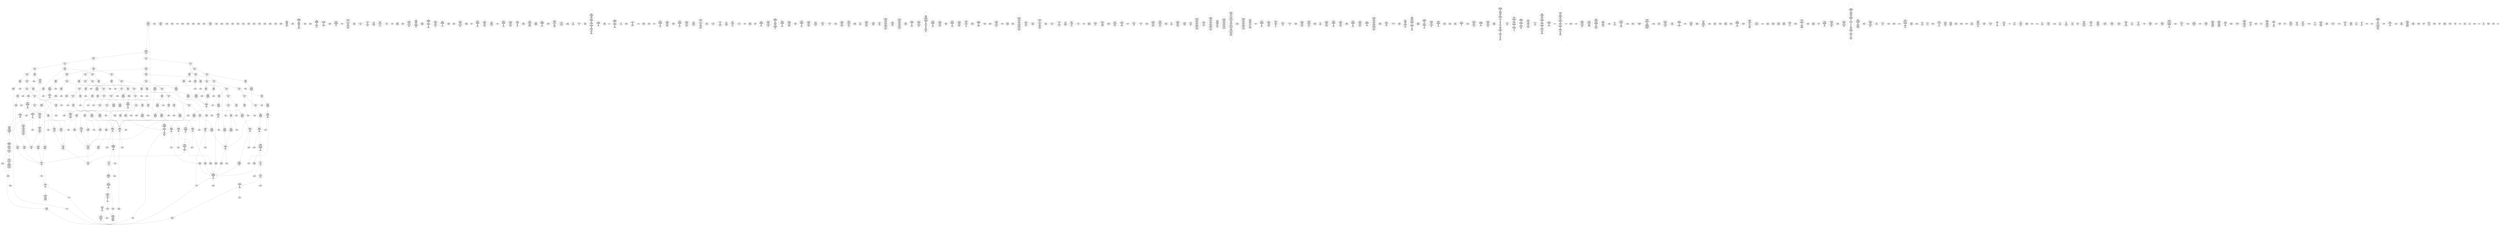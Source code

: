 /* Generated by GvGen v.1.0 (https://www.github.com/stricaud/gvgen) */

digraph G {
compound=true;
   node1 [label="[anywhere]"];
   node2 [label="# 0x0
PUSHX Data
PUSHX Data
MSTORE
PUSHX LogicData
CALLDATASIZE
LT
PUSHX Data
JUMPI
"];
   node3 [label="# 0xd
PUSHX Data
CALLDATALOAD
PUSHX BitData
SHR
PUSHX LogicData
GT
PUSHX Data
JUMPI
"];
   node4 [label="# 0x1e
PUSHX LogicData
GT
PUSHX Data
JUMPI
"];
   node5 [label="# 0x29
PUSHX LogicData
GT
PUSHX Data
JUMPI
"];
   node6 [label="# 0x34
PUSHX LogicData
EQ
PUSHX Data
JUMPI
"];
   node7 [label="# 0x3f
PUSHX LogicData
EQ
PUSHX Data
JUMPI
"];
   node8 [label="# 0x4a
PUSHX LogicData
EQ
PUSHX Data
JUMPI
"];
   node9 [label="# 0x55
PUSHX LogicData
EQ
PUSHX Data
JUMPI
"];
   node10 [label="# 0x60
PUSHX LogicData
EQ
PUSHX Data
JUMPI
"];
   node11 [label="# 0x6b
PUSHX LogicData
EQ
PUSHX Data
JUMPI
"];
   node12 [label="# 0x76
PUSHX Data
REVERT
"];
   node13 [label="# 0x7a
JUMPDEST
PUSHX LogicData
EQ
PUSHX Data
JUMPI
"];
   node14 [label="# 0x86
PUSHX LogicData
EQ
PUSHX Data
JUMPI
"];
   node15 [label="# 0x91
PUSHX LogicData
EQ
PUSHX Data
JUMPI
"];
   node16 [label="# 0x9c
PUSHX LogicData
EQ
PUSHX Data
JUMPI
"];
   node17 [label="# 0xa7
PUSHX LogicData
EQ
PUSHX Data
JUMPI
"];
   node18 [label="# 0xb2
PUSHX Data
REVERT
"];
   node19 [label="# 0xb6
JUMPDEST
PUSHX LogicData
GT
PUSHX Data
JUMPI
"];
   node20 [label="# 0xc2
PUSHX LogicData
EQ
PUSHX Data
JUMPI
"];
   node21 [label="# 0xcd
PUSHX LogicData
EQ
PUSHX Data
JUMPI
"];
   node22 [label="# 0xd8
PUSHX LogicData
EQ
PUSHX Data
JUMPI
"];
   node23 [label="# 0xe3
PUSHX LogicData
EQ
PUSHX Data
JUMPI
"];
   node24 [label="# 0xee
PUSHX LogicData
EQ
PUSHX Data
JUMPI
"];
   node25 [label="# 0xf9
PUSHX Data
REVERT
"];
   node26 [label="# 0xfd
JUMPDEST
PUSHX LogicData
EQ
PUSHX Data
JUMPI
"];
   node27 [label="# 0x109
PUSHX LogicData
EQ
PUSHX Data
JUMPI
"];
   node28 [label="# 0x114
PUSHX LogicData
EQ
PUSHX Data
JUMPI
"];
   node29 [label="# 0x11f
PUSHX LogicData
EQ
PUSHX Data
JUMPI
"];
   node30 [label="# 0x12a
PUSHX LogicData
EQ
PUSHX Data
JUMPI
"];
   node31 [label="# 0x135
PUSHX Data
REVERT
"];
   node32 [label="# 0x139
JUMPDEST
PUSHX LogicData
GT
PUSHX Data
JUMPI
"];
   node33 [label="# 0x145
PUSHX LogicData
GT
PUSHX Data
JUMPI
"];
   node34 [label="# 0x150
PUSHX LogicData
EQ
PUSHX Data
JUMPI
"];
   node35 [label="# 0x15b
PUSHX LogicData
EQ
PUSHX Data
JUMPI
"];
   node36 [label="# 0x166
PUSHX LogicData
EQ
PUSHX Data
JUMPI
"];
   node37 [label="# 0x171
PUSHX LogicData
EQ
PUSHX Data
JUMPI
"];
   node38 [label="# 0x17c
PUSHX LogicData
EQ
PUSHX Data
JUMPI
"];
   node39 [label="# 0x187
PUSHX LogicData
EQ
PUSHX Data
JUMPI
"];
   node40 [label="# 0x192
PUSHX Data
REVERT
"];
   node41 [label="# 0x196
JUMPDEST
PUSHX LogicData
EQ
PUSHX Data
JUMPI
"];
   node42 [label="# 0x1a2
PUSHX LogicData
EQ
PUSHX Data
JUMPI
"];
   node43 [label="# 0x1ad
PUSHX LogicData
EQ
PUSHX Data
JUMPI
"];
   node44 [label="# 0x1b8
PUSHX LogicData
EQ
PUSHX Data
JUMPI
"];
   node45 [label="# 0x1c3
PUSHX LogicData
EQ
PUSHX Data
JUMPI
"];
   node46 [label="# 0x1ce
PUSHX Data
REVERT
"];
   node47 [label="# 0x1d2
JUMPDEST
PUSHX LogicData
GT
PUSHX Data
JUMPI
"];
   node48 [label="# 0x1de
PUSHX LogicData
EQ
PUSHX Data
JUMPI
"];
   node49 [label="# 0x1e9
PUSHX LogicData
EQ
PUSHX Data
JUMPI
"];
   node50 [label="# 0x1f4
PUSHX LogicData
EQ
PUSHX Data
JUMPI
"];
   node51 [label="# 0x1ff
PUSHX LogicData
EQ
PUSHX Data
JUMPI
"];
   node52 [label="# 0x20a
PUSHX LogicData
EQ
PUSHX Data
JUMPI
"];
   node53 [label="# 0x215
PUSHX Data
REVERT
"];
   node54 [label="# 0x219
JUMPDEST
PUSHX LogicData
EQ
PUSHX Data
JUMPI
"];
   node55 [label="# 0x225
PUSHX LogicData
EQ
PUSHX Data
JUMPI
"];
   node56 [label="# 0x230
PUSHX LogicData
EQ
PUSHX Data
JUMPI
"];
   node57 [label="# 0x23b
PUSHX LogicData
EQ
PUSHX Data
JUMPI
"];
   node58 [label="# 0x246
PUSHX LogicData
EQ
PUSHX Data
JUMPI
"];
   node59 [label="# 0x251
JUMPDEST
PUSHX Data
REVERT
"];
   node60 [label="# 0x256
JUMPDEST
CALLVALUE
ISZERO
PUSHX Data
JUMPI
"];
   node61 [label="# 0x25e
PUSHX Data
REVERT
"];
   node62 [label="# 0x262
JUMPDEST
PUSHX Data
PUSHX Data
CALLDATASIZE
PUSHX Data
PUSHX Data
JUMP
"];
   node63 [label="# 0x271
JUMPDEST
PUSHX Data
JUMP
"];
   node64 [label="# 0x276
JUMPDEST
PUSHX MemData
MLOAD
ISZERO
ISZERO
MSTORE
PUSHX ArithData
ADD
"];
   node65 [label="# 0x282
JUMPDEST
PUSHX MemData
MLOAD
SUB
RETURN
"];
   node66 [label="# 0x28b
JUMPDEST
CALLVALUE
ISZERO
PUSHX Data
JUMPI
"];
   node67 [label="# 0x293
PUSHX Data
REVERT
"];
   node68 [label="# 0x297
JUMPDEST
PUSHX Data
PUSHX Data
JUMP
"];
   node69 [label="# 0x2a0
JUMPDEST
PUSHX MemData
MLOAD
PUSHX Data
PUSHX Data
JUMP
"];
   node70 [label="# 0x2ad
JUMPDEST
CALLVALUE
ISZERO
PUSHX Data
JUMPI
"];
   node71 [label="# 0x2b5
PUSHX Data
REVERT
"];
   node72 [label="# 0x2b9
JUMPDEST
PUSHX Data
PUSHX Data
CALLDATASIZE
PUSHX Data
PUSHX Data
JUMP
"];
   node73 [label="# 0x2c8
JUMPDEST
PUSHX Data
JUMP
"];
   node74 [label="# 0x2cd
JUMPDEST
PUSHX MemData
MLOAD
PUSHX ArithData
PUSHX BitData
PUSHX BitData
SHL
SUB
AND
MSTORE
PUSHX ArithData
ADD
PUSHX Data
JUMP
"];
   node75 [label="# 0x2e5
JUMPDEST
CALLVALUE
ISZERO
PUSHX Data
JUMPI
"];
   node76 [label="# 0x2ed
PUSHX Data
REVERT
"];
   node77 [label="# 0x2f1
JUMPDEST
PUSHX Data
PUSHX Data
CALLDATASIZE
PUSHX Data
PUSHX Data
JUMP
"];
   node78 [label="# 0x300
JUMPDEST
PUSHX Data
JUMP
"];
   node79 [label="# 0x305
JUMPDEST
STOP
"];
   node80 [label="# 0x307
JUMPDEST
CALLVALUE
ISZERO
PUSHX Data
JUMPI
"];
   node81 [label="# 0x30f
PUSHX Data
REVERT
"];
   node82 [label="# 0x313
JUMPDEST
PUSHX Data
PUSHX StorData
SLOAD
JUMP
"];
   node83 [label="# 0x31d
JUMPDEST
PUSHX MemData
MLOAD
MSTORE
PUSHX ArithData
ADD
PUSHX Data
JUMP
"];
   node84 [label="# 0x32b
JUMPDEST
CALLVALUE
ISZERO
PUSHX Data
JUMPI
"];
   node85 [label="# 0x333
PUSHX Data
REVERT
"];
   node86 [label="# 0x337
JUMPDEST
PUSHX Data
PUSHX Data
CALLDATASIZE
PUSHX Data
PUSHX Data
JUMP
"];
   node87 [label="# 0x346
JUMPDEST
PUSHX Data
JUMP
"];
   node88 [label="# 0x34b
JUMPDEST
CALLVALUE
ISZERO
PUSHX Data
JUMPI
"];
   node89 [label="# 0x353
PUSHX Data
REVERT
"];
   node90 [label="# 0x357
JUMPDEST
PUSHX Data
PUSHX Data
CALLDATASIZE
PUSHX Data
PUSHX Data
JUMP
"];
   node91 [label="# 0x366
JUMPDEST
PUSHX Data
JUMP
"];
   node92 [label="# 0x36b
JUMPDEST
CALLVALUE
ISZERO
PUSHX Data
JUMPI
"];
   node93 [label="# 0x373
PUSHX Data
REVERT
"];
   node94 [label="# 0x377
JUMPDEST
PUSHX Data
PUSHX StorData
SLOAD
PUSHX StorData
SLOAD
SUB
PUSHX BitData
NOT
ADD
JUMP
"];
   node95 [label="# 0x389
JUMPDEST
CALLVALUE
ISZERO
PUSHX Data
JUMPI
"];
   node96 [label="# 0x391
PUSHX Data
REVERT
"];
   node97 [label="# 0x395
JUMPDEST
PUSHX Data
PUSHX Data
CALLDATASIZE
PUSHX Data
PUSHX Data
JUMP
"];
   node98 [label="# 0x3a4
JUMPDEST
PUSHX Data
JUMP
"];
   node99 [label="# 0x3a9
JUMPDEST
CALLVALUE
ISZERO
PUSHX Data
JUMPI
"];
   node100 [label="# 0x3b1
PUSHX Data
REVERT
"];
   node101 [label="# 0x3b5
JUMPDEST
PUSHX Data
PUSHX StorData
SLOAD
JUMP
"];
   node102 [label="# 0x3bf
JUMPDEST
CALLVALUE
ISZERO
PUSHX Data
JUMPI
"];
   node103 [label="# 0x3c7
PUSHX Data
REVERT
"];
   node104 [label="# 0x3cb
JUMPDEST
PUSHX Data
PUSHX Data
JUMP
"];
   node105 [label="# 0x3d4
JUMPDEST
CALLVALUE
ISZERO
PUSHX Data
JUMPI
"];
   node106 [label="# 0x3dc
PUSHX Data
REVERT
"];
   node107 [label="# 0x3e0
JUMPDEST
PUSHX Data
PUSHX Data
CALLDATASIZE
PUSHX Data
PUSHX Data
JUMP
"];
   node108 [label="# 0x3ef
JUMPDEST
PUSHX Data
JUMP
"];
   node109 [label="# 0x3f4
JUMPDEST
CALLVALUE
ISZERO
PUSHX Data
JUMPI
"];
   node110 [label="# 0x3fc
PUSHX Data
REVERT
"];
   node111 [label="# 0x400
JUMPDEST
PUSHX Data
PUSHX Data
CALLDATASIZE
PUSHX Data
PUSHX Data
JUMP
"];
   node112 [label="# 0x40f
JUMPDEST
PUSHX Data
JUMP
"];
   node113 [label="# 0x414
JUMPDEST
PUSHX MemData
MLOAD
PUSHX Data
PUSHX Data
JUMP
"];
   node114 [label="# 0x421
JUMPDEST
CALLVALUE
ISZERO
PUSHX Data
JUMPI
"];
   node115 [label="# 0x429
PUSHX Data
REVERT
"];
   node116 [label="# 0x42d
JUMPDEST
PUSHX Data
PUSHX Data
CALLDATASIZE
PUSHX Data
PUSHX Data
JUMP
"];
   node117 [label="# 0x43c
JUMPDEST
PUSHX Data
JUMP
"];
   node118 [label="# 0x441
JUMPDEST
CALLVALUE
ISZERO
PUSHX Data
JUMPI
"];
   node119 [label="# 0x449
PUSHX Data
REVERT
"];
   node120 [label="# 0x44d
JUMPDEST
PUSHX Data
PUSHX Data
CALLDATASIZE
PUSHX Data
PUSHX Data
JUMP
"];
   node121 [label="# 0x45c
JUMPDEST
PUSHX Data
JUMP
"];
   node122 [label="# 0x461
JUMPDEST
CALLVALUE
ISZERO
PUSHX Data
JUMPI
"];
   node123 [label="# 0x469
PUSHX Data
REVERT
"];
   node124 [label="# 0x46d
JUMPDEST
PUSHX StorData
SLOAD
PUSHX Data
PUSHX Data
DIV
PUSHX BitData
AND
JUMP
"];
   node125 [label="# 0x481
JUMPDEST
CALLVALUE
ISZERO
PUSHX Data
JUMPI
"];
   node126 [label="# 0x489
PUSHX Data
REVERT
"];
   node127 [label="# 0x48d
JUMPDEST
PUSHX Data
PUSHX Data
JUMP
"];
   node128 [label="# 0x496
JUMPDEST
CALLVALUE
ISZERO
PUSHX Data
JUMPI
"];
   node129 [label="# 0x49e
PUSHX Data
REVERT
"];
   node130 [label="# 0x4a2
JUMPDEST
PUSHX StorData
SLOAD
PUSHX Data
PUSHX BitData
AND
JUMP
"];
   node131 [label="# 0x4b0
JUMPDEST
CALLVALUE
ISZERO
PUSHX Data
JUMPI
"];
   node132 [label="# 0x4b8
PUSHX Data
REVERT
"];
   node133 [label="# 0x4bc
JUMPDEST
PUSHX Data
PUSHX Data
JUMP
"];
   node134 [label="# 0x4c5
JUMPDEST
CALLVALUE
ISZERO
PUSHX Data
JUMPI
"];
   node135 [label="# 0x4cd
PUSHX Data
REVERT
"];
   node136 [label="# 0x4d1
JUMPDEST
PUSHX Data
PUSHX Data
CALLDATASIZE
PUSHX Data
PUSHX Data
JUMP
"];
   node137 [label="# 0x4e0
JUMPDEST
PUSHX Data
JUMP
"];
   node138 [label="# 0x4e5
JUMPDEST
CALLVALUE
ISZERO
PUSHX Data
JUMPI
"];
   node139 [label="# 0x4ed
PUSHX Data
REVERT
"];
   node140 [label="# 0x4f1
JUMPDEST
PUSHX StorData
SLOAD
PUSHX Data
PUSHX Data
DIV
PUSHX BitData
AND
JUMP
"];
   node141 [label="# 0x504
JUMPDEST
CALLVALUE
ISZERO
PUSHX Data
JUMPI
"];
   node142 [label="# 0x50c
PUSHX Data
REVERT
"];
   node143 [label="# 0x510
JUMPDEST
PUSHX Data
PUSHX Data
CALLDATASIZE
PUSHX Data
PUSHX Data
JUMP
"];
   node144 [label="# 0x51f
JUMPDEST
PUSHX Data
JUMP
"];
   node145 [label="# 0x524
JUMPDEST
CALLVALUE
ISZERO
PUSHX Data
JUMPI
"];
   node146 [label="# 0x52c
PUSHX Data
REVERT
"];
   node147 [label="# 0x530
JUMPDEST
PUSHX Data
PUSHX Data
JUMP
"];
   node148 [label="# 0x539
JUMPDEST
CALLVALUE
ISZERO
PUSHX Data
JUMPI
"];
   node149 [label="# 0x541
PUSHX Data
REVERT
"];
   node150 [label="# 0x545
JUMPDEST
PUSHX Data
PUSHX Data
CALLDATASIZE
PUSHX Data
PUSHX Data
JUMP
"];
   node151 [label="# 0x554
JUMPDEST
PUSHX Data
JUMP
"];
   node152 [label="# 0x559
JUMPDEST
CALLVALUE
ISZERO
PUSHX Data
JUMPI
"];
   node153 [label="# 0x561
PUSHX Data
REVERT
"];
   node154 [label="# 0x565
JUMPDEST
PUSHX Data
PUSHX Data
CALLDATASIZE
PUSHX Data
PUSHX Data
JUMP
"];
   node155 [label="# 0x574
JUMPDEST
PUSHX Data
JUMP
"];
   node156 [label="# 0x579
JUMPDEST
CALLVALUE
ISZERO
PUSHX Data
JUMPI
"];
   node157 [label="# 0x581
PUSHX Data
REVERT
"];
   node158 [label="# 0x585
JUMPDEST
PUSHX StorData
SLOAD
PUSHX ArithData
PUSHX BitData
PUSHX BitData
SHL
SUB
AND
PUSHX Data
JUMP
"];
   node159 [label="# 0x597
JUMPDEST
CALLVALUE
ISZERO
PUSHX Data
JUMPI
"];
   node160 [label="# 0x59f
PUSHX Data
REVERT
"];
   node161 [label="# 0x5a3
JUMPDEST
PUSHX Data
PUSHX StorData
SLOAD
JUMP
"];
   node162 [label="# 0x5ad
JUMPDEST
CALLVALUE
ISZERO
PUSHX Data
JUMPI
"];
   node163 [label="# 0x5b5
PUSHX Data
REVERT
"];
   node164 [label="# 0x5b9
JUMPDEST
PUSHX Data
PUSHX Data
JUMP
"];
   node165 [label="# 0x5c2
JUMPDEST
PUSHX Data
PUSHX Data
CALLDATASIZE
PUSHX Data
PUSHX Data
JUMP
"];
   node166 [label="# 0x5d0
JUMPDEST
PUSHX Data
JUMP
"];
   node167 [label="# 0x5d5
JUMPDEST
CALLVALUE
ISZERO
PUSHX Data
JUMPI
"];
   node168 [label="# 0x5dd
PUSHX Data
REVERT
"];
   node169 [label="# 0x5e1
JUMPDEST
PUSHX Data
PUSHX Data
CALLDATASIZE
PUSHX Data
PUSHX Data
JUMP
"];
   node170 [label="# 0x5f0
JUMPDEST
PUSHX Data
JUMP
"];
   node171 [label="# 0x5f5
JUMPDEST
CALLVALUE
ISZERO
PUSHX Data
JUMPI
"];
   node172 [label="# 0x5fd
PUSHX Data
REVERT
"];
   node173 [label="# 0x601
JUMPDEST
PUSHX Data
PUSHX Data
JUMP
"];
   node174 [label="# 0x60a
JUMPDEST
CALLVALUE
ISZERO
PUSHX Data
JUMPI
"];
   node175 [label="# 0x612
PUSHX Data
REVERT
"];
   node176 [label="# 0x616
JUMPDEST
PUSHX Data
PUSHX Data
CALLDATASIZE
PUSHX Data
PUSHX Data
JUMP
"];
   node177 [label="# 0x625
JUMPDEST
PUSHX Data
JUMP
"];
   node178 [label="# 0x62a
JUMPDEST
CALLVALUE
ISZERO
PUSHX Data
JUMPI
"];
   node179 [label="# 0x632
PUSHX Data
REVERT
"];
   node180 [label="# 0x636
JUMPDEST
PUSHX Data
PUSHX Data
CALLDATASIZE
PUSHX Data
PUSHX Data
JUMP
"];
   node181 [label="# 0x645
JUMPDEST
PUSHX Data
JUMP
"];
   node182 [label="# 0x64a
JUMPDEST
CALLVALUE
ISZERO
PUSHX Data
JUMPI
"];
   node183 [label="# 0x652
PUSHX Data
REVERT
"];
   node184 [label="# 0x656
JUMPDEST
PUSHX Data
PUSHX Data
CALLDATASIZE
PUSHX Data
PUSHX Data
JUMP
"];
   node185 [label="# 0x665
JUMPDEST
PUSHX Data
JUMP
"];
   node186 [label="# 0x66a
JUMPDEST
CALLVALUE
ISZERO
PUSHX Data
JUMPI
"];
   node187 [label="# 0x672
PUSHX Data
REVERT
"];
   node188 [label="# 0x676
JUMPDEST
PUSHX Data
PUSHX Data
CALLDATASIZE
PUSHX Data
PUSHX Data
JUMP
"];
   node189 [label="# 0x685
JUMPDEST
PUSHX Data
JUMP
"];
   node190 [label="# 0x68a
JUMPDEST
PUSHX Data
PUSHX Data
CALLDATASIZE
PUSHX Data
PUSHX Data
JUMP
"];
   node191 [label="# 0x698
JUMPDEST
PUSHX Data
JUMP
"];
   node192 [label="# 0x69d
JUMPDEST
CALLVALUE
ISZERO
PUSHX Data
JUMPI
"];
   node193 [label="# 0x6a5
PUSHX Data
REVERT
"];
   node194 [label="# 0x6a9
JUMPDEST
PUSHX Data
PUSHX StorData
SLOAD
JUMP
"];
   node195 [label="# 0x6b3
JUMPDEST
CALLVALUE
ISZERO
PUSHX Data
JUMPI
"];
   node196 [label="# 0x6bb
PUSHX Data
REVERT
"];
   node197 [label="# 0x6bf
JUMPDEST
PUSHX Data
PUSHX Data
CALLDATASIZE
PUSHX Data
PUSHX Data
JUMP
"];
   node198 [label="# 0x6ce
JUMPDEST
PUSHX Data
PUSHX Data
MSTORE
PUSHX Data
MSTORE
PUSHX Data
SHA3
SLOAD
PUSHX BitData
AND
JUMP
"];
   node199 [label="# 0x6e3
JUMPDEST
CALLVALUE
ISZERO
PUSHX Data
JUMPI
"];
   node200 [label="# 0x6eb
PUSHX Data
REVERT
"];
   node201 [label="# 0x6ef
JUMPDEST
PUSHX Data
PUSHX Data
CALLDATASIZE
PUSHX Data
PUSHX Data
JUMP
"];
   node202 [label="# 0x6fe
JUMPDEST
PUSHX Data
JUMP
"];
   node203 [label="# 0x703
JUMPDEST
CALLVALUE
ISZERO
PUSHX Data
JUMPI
"];
   node204 [label="# 0x70b
PUSHX Data
REVERT
"];
   node205 [label="# 0x70f
JUMPDEST
PUSHX Data
PUSHX Data
CALLDATASIZE
PUSHX Data
PUSHX Data
JUMP
"];
   node206 [label="# 0x71e
JUMPDEST
PUSHX ArithData
PUSHX BitData
PUSHX BitData
SHL
SUB
AND
PUSHX Data
MSTORE
PUSHX Data
PUSHX Data
MSTORE
PUSHX Data
SHA3
AND
MSTORE
MSTORE
SHA3
SLOAD
PUSHX BitData
AND
JUMP
"];
   node207 [label="# 0x74c
JUMPDEST
CALLVALUE
ISZERO
PUSHX Data
JUMPI
"];
   node208 [label="# 0x754
PUSHX Data
REVERT
"];
   node209 [label="# 0x758
JUMPDEST
PUSHX Data
PUSHX Data
CALLDATASIZE
PUSHX Data
PUSHX Data
JUMP
"];
   node210 [label="# 0x767
JUMPDEST
PUSHX Data
JUMP
"];
   node211 [label="# 0x76c
JUMPDEST
CALLVALUE
ISZERO
PUSHX Data
JUMPI
"];
   node212 [label="# 0x774
PUSHX Data
REVERT
"];
   node213 [label="# 0x778
JUMPDEST
PUSHX Data
PUSHX Data
CALLDATASIZE
PUSHX Data
PUSHX Data
JUMP
"];
   node214 [label="# 0x787
JUMPDEST
PUSHX Data
JUMP
"];
   node215 [label="# 0x78c
JUMPDEST
PUSHX Data
PUSHX ArithData
PUSHX BitData
PUSHX BitData
SHL
SUB
NOT
AND
PUSHX BitData
PUSHX BitData
SHL
EQ
PUSHX Data
JUMPI
"];
   node216 [label="# 0x7a8
PUSHX ArithData
PUSHX BitData
PUSHX BitData
SHL
SUB
NOT
AND
PUSHX BitData
PUSHX BitData
SHL
EQ
"];
   node217 [label="# 0x7bd
JUMPDEST
PUSHX Data
JUMPI
"];
   node218 [label="# 0x7c3
PUSHX BitData
PUSHX BitData
SHL
PUSHX ArithData
PUSHX BitData
PUSHX BitData
SHL
SUB
NOT
AND
EQ
"];
   node219 [label="# 0x7d8
JUMPDEST
JUMP
"];
   node220 [label="# 0x7de
JUMPDEST
PUSHX Data
PUSHX StorData
SLOAD
PUSHX Data
PUSHX Data
JUMP
"];
   node221 [label="# 0x7ed
JUMPDEST
PUSHX ArithData
ADD
PUSHX ArithData
DIV
MUL
PUSHX ArithData
ADD
PUSHX MemData
MLOAD
ADD
PUSHX Data
MSTORE
MSTORE
PUSHX ArithData
ADD
SLOAD
PUSHX Data
PUSHX Data
JUMP
"];
   node222 [label="# 0x819
JUMPDEST
ISZERO
PUSHX Data
JUMPI
"];
   node223 [label="# 0x820
PUSHX LogicData
LT
PUSHX Data
JUMPI
"];
   node224 [label="# 0x828
PUSHX ArithData
SLOAD
DIV
MUL
MSTORE
PUSHX ArithData
ADD
PUSHX Data
JUMP
"];
   node225 [label="# 0x83b
JUMPDEST
ADD
PUSHX Data
MSTORE
PUSHX Data
PUSHX Data
SHA3
"];
   node226 [label="# 0x849
JUMPDEST
SLOAD
MSTORE
PUSHX ArithData
ADD
PUSHX ArithData
ADD
GT
PUSHX Data
JUMPI
"];
   node227 [label="# 0x85d
SUB
PUSHX BitData
AND
ADD
"];
   node228 [label="# 0x866
JUMPDEST
JUMP
"];
   node229 [label="# 0x870
JUMPDEST
PUSHX Data
PUSHX Data
PUSHX Data
JUMP
"];
   node230 [label="# 0x87b
JUMPDEST
PUSHX Data
JUMPI
"];
   node231 [label="# 0x880
PUSHX MemData
MLOAD
PUSHX BitData
PUSHX BitData
SHL
MSTORE
PUSHX ArithData
ADD
PUSHX MemData
MLOAD
SUB
REVERT
"];
   node232 [label="# 0x898
JUMPDEST
PUSHX Data
MSTORE
PUSHX Data
PUSHX Data
MSTORE
PUSHX Data
SHA3
SLOAD
PUSHX ArithData
PUSHX BitData
PUSHX BitData
SHL
SUB
AND
JUMP
"];
   node233 [label="# 0x8b4
JUMPDEST
PUSHX Data
PUSHX Data
PUSHX Data
JUMP
"];
   node234 [label="# 0x8bf
JUMPDEST
PUSHX ArithData
PUSHX BitData
PUSHX BitData
SHL
SUB
AND
PUSHX ArithData
PUSHX BitData
PUSHX BitData
SHL
SUB
AND
EQ
ISZERO
PUSHX Data
JUMPI
"];
   node235 [label="# 0x8dc
PUSHX MemData
MLOAD
PUSHX BitData
PUSHX BitData
SHL
MSTORE
PUSHX ArithData
ADD
PUSHX MemData
MLOAD
SUB
REVERT
"];
   node236 [label="# 0x8f4
JUMPDEST
CALLER
PUSHX ArithData
PUSHX BitData
PUSHX BitData
SHL
SUB
AND
EQ
PUSHX Data
JUMPI
"];
   node237 [label="# 0x905
PUSHX Data
CALLER
PUSHX Data
JUMP
"];
   node238 [label="# 0x90e
JUMPDEST
PUSHX Data
JUMPI
"];
   node239 [label="# 0x913
PUSHX MemData
MLOAD
PUSHX BitData
PUSHX BitData
SHL
MSTORE
PUSHX ArithData
ADD
PUSHX MemData
MLOAD
SUB
REVERT
"];
   node240 [label="# 0x92b
JUMPDEST
PUSHX Data
PUSHX Data
JUMP
"];
   node241 [label="# 0x936
JUMPDEST
JUMP
"];
   node242 [label="# 0x93b
JUMPDEST
PUSHX StorData
SLOAD
PUSHX ArithData
PUSHX BitData
PUSHX BitData
SHL
SUB
AND
CALLER
EQ
PUSHX Data
JUMPI
"];
   node243 [label="# 0x94e
PUSHX MemData
MLOAD
PUSHX BitData
PUSHX BitData
SHL
MSTORE
PUSHX ArithData
ADD
PUSHX Data
PUSHX Data
JUMP
"];
   node244 [label="# 0x965
JUMPDEST
PUSHX MemData
MLOAD
SUB
REVERT
"];
   node245 [label="# 0x96e
JUMPDEST
MLOAD
PUSHX Data
PUSHX Data
PUSHX ArithData
ADD
PUSHX Data
JUMP
"];
   node246 [label="# 0x981
JUMPDEST
JUMP
"];
   node247 [label="# 0x985
JUMPDEST
PUSHX StorData
SLOAD
PUSHX ArithData
PUSHX BitData
PUSHX BitData
SHL
SUB
AND
CALLER
EQ
PUSHX Data
JUMPI
"];
   node248 [label="# 0x998
PUSHX MemData
MLOAD
PUSHX BitData
PUSHX BitData
SHL
MSTORE
PUSHX ArithData
ADD
PUSHX Data
PUSHX Data
JUMP
"];
   node249 [label="# 0x9af
JUMPDEST
PUSHX StorData
SLOAD
PUSHX BitData
NOT
AND
ISZERO
ISZERO
OR
SSTORE
JUMP
"];
   node250 [label="# 0x9c2
JUMPDEST
PUSHX Data
PUSHX Data
JUMP
"];
   node251 [label="# 0x9cd
JUMPDEST
PUSHX StorData
SLOAD
PUSHX ArithData
PUSHX BitData
PUSHX BitData
SHL
SUB
AND
CALLER
EQ
PUSHX Data
JUMPI
"];
   node252 [label="# 0x9e0
PUSHX MemData
MLOAD
PUSHX BitData
PUSHX BitData
SHL
MSTORE
PUSHX ArithData
ADD
PUSHX Data
PUSHX Data
JUMP
"];
   node253 [label="# 0x9f7
JUMPDEST
PUSHX LogicData
PUSHX StorData
SLOAD
EQ
ISZERO
PUSHX Data
JUMPI
"];
   node254 [label="# 0xa03
PUSHX MemData
MLOAD
PUSHX BitData
PUSHX BitData
SHL
MSTORE
PUSHX Data
PUSHX ArithData
ADD
MSTORE
PUSHX Data
PUSHX ArithData
ADD
MSTORE
PUSHX Data
PUSHX ArithData
ADD
MSTORE
PUSHX ArithData
ADD
PUSHX Data
JUMP
"];
   node255 [label="# 0xa4a
JUMPDEST
PUSHX Data
PUSHX Data
SSTORE
PUSHX Data
PUSHX Data
PUSHX StorData
SLOAD
PUSHX ArithData
PUSHX BitData
PUSHX BitData
SHL
SUB
AND
JUMP
"];
   node256 [label="# 0xa63
JUMPDEST
PUSHX ArithData
PUSHX BitData
PUSHX BitData
SHL
SUB
AND
SELFBALANCE
PUSHX MemData
MLOAD
PUSHX Data
PUSHX MemData
MLOAD
SUB
GAS
CALL
RETURNDATASIZE
PUSHX LogicData
EQ
PUSHX Data
JUMPI
"];
   node257 [label="# 0xa8c
PUSHX MemData
MLOAD
PUSHX BitData
NOT
PUSHX ArithData
RETURNDATASIZE
ADD
AND
ADD
PUSHX Data
MSTORE
RETURNDATASIZE
MSTORE
RETURNDATASIZE
PUSHX Data
PUSHX ArithData
ADD
RETURNDATACOPY
PUSHX Data
JUMP
"];
   node258 [label="# 0xaad
JUMPDEST
PUSHX Data
"];
   node259 [label="# 0xab2
JUMPDEST
PUSHX Data
JUMPI
"];
   node260 [label="# 0xabc
PUSHX Data
REVERT
"];
   node261 [label="# 0xac0
JUMPDEST
PUSHX Data
PUSHX Data
SSTORE
JUMP
"];
   node262 [label="# 0xac8
JUMPDEST
PUSHX Data
PUSHX MemData
MLOAD
PUSHX ArithData
ADD
PUSHX Data
MSTORE
PUSHX Data
MSTORE
PUSHX Data
JUMP
"];
   node263 [label="# 0xae3
JUMPDEST
PUSHX Data
PUSHX Data
PUSHX Data
PUSHX Data
JUMP
"];
   node264 [label="# 0xaf0
JUMPDEST
PUSHX Data
PUSHX ArithData
PUSHX BitData
PUSHX BitData
SHL
SUB
GT
ISZERO
PUSHX Data
JUMPI
"];
   node265 [label="# 0xb05
PUSHX Data
PUSHX Data
JUMP
"];
   node266 [label="# 0xb0c
JUMPDEST
PUSHX MemData
MLOAD
MSTORE
PUSHX ArithData
MUL
PUSHX ArithData
ADD
ADD
PUSHX Data
MSTORE
ISZERO
PUSHX Data
JUMPI
"];
   node267 [label="# 0xb26
PUSHX ArithData
ADD
PUSHX ArithData
MUL
CALLDATASIZE
CALLDATACOPY
ADD
"];
   node268 [label="# 0xb35
JUMPDEST
PUSHX Data
PUSHX Data
"];
   node269 [label="# 0xb3e
JUMPDEST
LT
ISZERO
PUSHX Data
JUMPI
"];
   node270 [label="# 0xb48
PUSHX StorData
SLOAD
GT
ISZERO
"];
   node271 [label="# 0xb4f
JUMPDEST
ISZERO
PUSHX Data
JUMPI
"];
   node272 [label="# 0xb55
PUSHX Data
MSTORE
PUSHX Data
PUSHX ArithData
MSTORE
PUSHX Data
SHA3
MLOAD
PUSHX ArithData
ADD
MSTORE
SLOAD
PUSHX ArithData
PUSHX BitData
PUSHX BitData
SHL
SUB
AND
MSTORE
PUSHX BitData
PUSHX BitData
SHL
DIV
PUSHX ArithData
PUSHX BitData
PUSHX BitData
SHL
SUB
AND
ADD
MSTORE
PUSHX BitData
PUSHX BitData
SHL
DIV
PUSHX BitData
AND
ISZERO
ISZERO
ADD
MSTORE
PUSHX Data
JUMPI
"];
   node273 [label="# 0xbae
MLOAD
PUSHX ArithData
PUSHX BitData
PUSHX BitData
SHL
SUB
AND
ISZERO
ISZERO
"];
   node274 [label="# 0xbbc
JUMPDEST
ISZERO
PUSHX Data
JUMPI
"];
   node275 [label="# 0xbc2
MLOAD
"];
   node276 [label="# 0xbc6
JUMPDEST
PUSHX ArithData
PUSHX BitData
PUSHX BitData
SHL
SUB
AND
PUSHX ArithData
PUSHX BitData
PUSHX BitData
SHL
SUB
AND
EQ
ISZERO
PUSHX Data
JUMPI
"];
   node277 [label="# 0xbe1
MLOAD
LT
PUSHX Data
JUMPI
"];
   node278 [label="# 0xbec
PUSHX Data
PUSHX Data
JUMP
"];
   node279 [label="# 0xbf3
JUMPDEST
PUSHX ArithData
MUL
ADD
ADD
MSTORE
PUSHX Data
PUSHX Data
JUMP
"];
   node280 [label="# 0xc08
JUMPDEST
"];
   node281 [label="# 0xc0c
JUMPDEST
PUSHX Data
PUSHX Data
JUMP
"];
   node282 [label="# 0xc16
JUMPDEST
PUSHX Data
JUMP
"];
   node283 [label="# 0xc1f
JUMPDEST
JUMP
"];
   node284 [label="# 0xc2a
JUMPDEST
PUSHX StorData
SLOAD
PUSHX ArithData
PUSHX BitData
PUSHX BitData
SHL
SUB
AND
CALLER
EQ
PUSHX Data
JUMPI
"];
   node285 [label="# 0xc3d
PUSHX MemData
MLOAD
PUSHX BitData
PUSHX BitData
SHL
MSTORE
PUSHX ArithData
ADD
PUSHX Data
PUSHX Data
JUMP
"];
   node286 [label="# 0xc54
JUMPDEST
PUSHX Data
SSTORE
JUMP
"];
   node287 [label="# 0xc59
JUMPDEST
PUSHX StorData
SLOAD
PUSHX ArithData
PUSHX BitData
PUSHX BitData
SHL
SUB
AND
CALLER
EQ
PUSHX Data
JUMPI
"];
   node288 [label="# 0xc6c
PUSHX MemData
MLOAD
PUSHX BitData
PUSHX BitData
SHL
MSTORE
PUSHX ArithData
ADD
PUSHX Data
PUSHX Data
JUMP
"];
   node289 [label="# 0xc83
JUMPDEST
MLOAD
PUSHX Data
PUSHX Data
PUSHX ArithData
ADD
PUSHX Data
JUMP
"];
   node290 [label="# 0xc96
JUMPDEST
PUSHX StorData
SLOAD
PUSHX Data
PUSHX Data
JUMP
"];
   node291 [label="# 0xca3
JUMPDEST
PUSHX ArithData
ADD
PUSHX ArithData
DIV
MUL
PUSHX ArithData
ADD
PUSHX MemData
MLOAD
ADD
PUSHX Data
MSTORE
MSTORE
PUSHX ArithData
ADD
SLOAD
PUSHX Data
PUSHX Data
JUMP
"];
   node292 [label="# 0xccf
JUMPDEST
ISZERO
PUSHX Data
JUMPI
"];
   node293 [label="# 0xcd6
PUSHX LogicData
LT
PUSHX Data
JUMPI
"];
   node294 [label="# 0xcde
PUSHX ArithData
SLOAD
DIV
MUL
MSTORE
PUSHX ArithData
ADD
PUSHX Data
JUMP
"];
   node295 [label="# 0xcf1
JUMPDEST
ADD
PUSHX Data
MSTORE
PUSHX Data
PUSHX Data
SHA3
"];
   node296 [label="# 0xcff
JUMPDEST
SLOAD
MSTORE
PUSHX ArithData
ADD
PUSHX ArithData
ADD
GT
PUSHX Data
JUMPI
"];
   node297 [label="# 0xd13
SUB
PUSHX BitData
AND
ADD
"];
   node298 [label="# 0xd1c
JUMPDEST
JUMP
"];
   node299 [label="# 0xd24
JUMPDEST
PUSHX StorData
SLOAD
PUSHX Data
PUSHX Data
JUMP
"];
   node300 [label="# 0xd31
JUMPDEST
PUSHX Data
PUSHX Data
PUSHX Data
JUMP
"];
   node301 [label="# 0xd3c
JUMPDEST
MLOAD
JUMP
"];
   node302 [label="# 0xd43
JUMPDEST
PUSHX Data
PUSHX ArithData
PUSHX BitData
PUSHX BitData
SHL
SUB
AND
PUSHX Data
JUMPI
"];
   node303 [label="# 0xd54
PUSHX MemData
MLOAD
PUSHX BitData
PUSHX BitData
SHL
MSTORE
PUSHX ArithData
ADD
PUSHX MemData
MLOAD
SUB
REVERT
"];
   node304 [label="# 0xd6c
JUMPDEST
PUSHX ArithData
PUSHX BitData
PUSHX BitData
SHL
SUB
AND
PUSHX Data
MSTORE
PUSHX Data
PUSHX Data
MSTORE
PUSHX Data
SHA3
SLOAD
PUSHX ArithData
PUSHX BitData
PUSHX BitData
SHL
SUB
AND
JUMP
"];
   node305 [label="# 0xd91
JUMPDEST
PUSHX StorData
SLOAD
PUSHX ArithData
PUSHX BitData
PUSHX BitData
SHL
SUB
AND
CALLER
EQ
PUSHX Data
JUMPI
"];
   node306 [label="# 0xda4
PUSHX MemData
MLOAD
PUSHX BitData
PUSHX BitData
SHL
MSTORE
PUSHX ArithData
ADD
PUSHX Data
PUSHX Data
JUMP
"];
   node307 [label="# 0xdbb
JUMPDEST
PUSHX Data
PUSHX Data
PUSHX Data
JUMP
"];
   node308 [label="# 0xdc5
JUMPDEST
JUMP
"];
   node309 [label="# 0xdc7
JUMPDEST
PUSHX StorData
SLOAD
PUSHX ArithData
PUSHX BitData
PUSHX BitData
SHL
SUB
AND
CALLER
EQ
PUSHX Data
JUMPI
"];
   node310 [label="# 0xdda
PUSHX MemData
MLOAD
PUSHX BitData
PUSHX BitData
SHL
MSTORE
PUSHX ArithData
ADD
PUSHX Data
PUSHX Data
JUMP
"];
   node311 [label="# 0xdf1
JUMPDEST
PUSHX Data
SSTORE
JUMP
"];
   node312 [label="# 0xdf6
JUMPDEST
PUSHX StorData
SLOAD
PUSHX ArithData
PUSHX BitData
PUSHX BitData
SHL
SUB
AND
CALLER
EQ
PUSHX Data
JUMPI
"];
   node313 [label="# 0xe09
PUSHX MemData
MLOAD
PUSHX BitData
PUSHX BitData
SHL
MSTORE
PUSHX ArithData
ADD
PUSHX Data
PUSHX Data
JUMP
"];
   node314 [label="# 0xe20
JUMPDEST
MLOAD
PUSHX Data
PUSHX Data
PUSHX ArithData
ADD
PUSHX Data
JUMP
"];
   node315 [label="# 0xe33
JUMPDEST
PUSHX Data
PUSHX StorData
SLOAD
PUSHX Data
PUSHX Data
JUMP
"];
   node316 [label="# 0xe42
JUMPDEST
PUSHX LogicData
GT
ISZERO
PUSHX Data
JUMPI
"];
   node317 [label="# 0xe4e
PUSHX StorData
SLOAD
GT
ISZERO
"];
   node318 [label="# 0xe55
JUMPDEST
PUSHX Data
JUMPI
"];
   node319 [label="# 0xe5a
PUSHX MemData
MLOAD
PUSHX BitData
PUSHX BitData
SHL
MSTORE
PUSHX ArithData
ADD
PUSHX Data
PUSHX Data
JUMP
"];
   node320 [label="# 0xe71
JUMPDEST
PUSHX StorData
SLOAD
PUSHX Data
PUSHX StorData
SLOAD
PUSHX StorData
SLOAD
SUB
PUSHX BitData
NOT
ADD
JUMP
"];
   node321 [label="# 0xe86
JUMPDEST
PUSHX Data
PUSHX Data
JUMP
"];
   node322 [label="# 0xe90
JUMPDEST
GT
ISZERO
PUSHX Data
JUMPI
"];
   node323 [label="# 0xe97
PUSHX MemData
MLOAD
PUSHX BitData
PUSHX BitData
SHL
MSTORE
PUSHX ArithData
ADD
PUSHX Data
PUSHX Data
JUMP
"];
   node324 [label="# 0xeae
JUMPDEST
PUSHX StorData
SLOAD
PUSHX Data
PUSHX Data
JUMP
"];
   node325 [label="# 0xebd
JUMPDEST
CALLVALUE
LT
ISZERO
PUSHX Data
JUMPI
"];
   node326 [label="# 0xec5
PUSHX MemData
MLOAD
PUSHX BitData
PUSHX BitData
SHL
MSTORE
PUSHX Data
PUSHX ArithData
ADD
MSTORE
PUSHX Data
PUSHX ArithData
ADD
MSTORE
PUSHX BitData
PUSHX BitData
SHL
PUSHX ArithData
ADD
MSTORE
PUSHX ArithData
ADD
PUSHX Data
JUMP
"];
   node327 [label="# 0xf02
JUMPDEST
PUSHX StorData
SLOAD
PUSHX BitData
AND
ISZERO
PUSHX Data
JUMPI
"];
   node328 [label="# 0xf0e
PUSHX MemData
MLOAD
PUSHX BitData
PUSHX BitData
SHL
MSTORE
PUSHX Data
PUSHX ArithData
ADD
MSTORE
PUSHX Data
PUSHX ArithData
ADD
MSTORE
PUSHX Data
PUSHX ArithData
ADD
MSTORE
PUSHX ArithData
ADD
PUSHX Data
JUMP
"];
   node329 [label="# 0xf55
JUMPDEST
PUSHX Data
CALLER
PUSHX Data
JUMP
"];
   node330 [label="# 0xf5f
JUMPDEST
PUSHX ArithData
PUSHX BitData
PUSHX BitData
SHL
SUB
AND
CALLER
EQ
ISZERO
PUSHX Data
JUMPI
"];
   node331 [label="# 0xf71
PUSHX MemData
MLOAD
PUSHX BitData
PUSHX BitData
SHL
MSTORE
PUSHX ArithData
ADD
PUSHX MemData
MLOAD
SUB
REVERT
"];
   node332 [label="# 0xf89
JUMPDEST
CALLER
PUSHX Data
MSTORE
PUSHX Data
PUSHX ArithData
MSTORE
PUSHX MemData
SHA3
PUSHX ArithData
PUSHX BitData
PUSHX BitData
SHL
SUB
AND
MSTORE
MSTORE
SHA3
SLOAD
PUSHX BitData
NOT
AND
ISZERO
ISZERO
OR
SSTORE
MLOAD
MSTORE
PUSHX Data
ADD
PUSHX MemData
MLOAD
SUB
LOGX
JUMP
"];
   node333 [label="# 0xff5
JUMPDEST
PUSHX StorData
SLOAD
PUSHX Data
PUSHX Data
JUMP
"];
   node334 [label="# 0x1002
JUMPDEST
PUSHX StorData
SLOAD
PUSHX ArithData
PUSHX BitData
PUSHX BitData
SHL
SUB
AND
CALLER
EQ
PUSHX Data
JUMPI
"];
   node335 [label="# 0x1015
PUSHX MemData
MLOAD
PUSHX BitData
PUSHX BitData
SHL
MSTORE
PUSHX ArithData
ADD
PUSHX Data
PUSHX Data
JUMP
"];
   node336 [label="# 0x102c
JUMPDEST
PUSHX Data
SSTORE
JUMP
"];
   node337 [label="# 0x1031
JUMPDEST
PUSHX StorData
SLOAD
PUSHX ArithData
PUSHX BitData
PUSHX BitData
SHL
SUB
AND
CALLER
EQ
PUSHX Data
JUMPI
"];
   node338 [label="# 0x1044
PUSHX MemData
MLOAD
PUSHX BitData
PUSHX BitData
SHL
MSTORE
PUSHX ArithData
ADD
PUSHX Data
PUSHX Data
JUMP
"];
   node339 [label="# 0x105b
JUMPDEST
PUSHX StorData
SLOAD
ISZERO
ISZERO
PUSHX ArithData
MUL
PUSHX BitData
NOT
AND
OR
SSTORE
JUMP
"];
   node340 [label="# 0x1075
JUMPDEST
PUSHX Data
PUSHX Data
JUMP
"];
   node341 [label="# 0x1080
JUMPDEST
PUSHX ArithData
PUSHX BitData
PUSHX BitData
SHL
SUB
AND
EXTCODESIZE
ISZERO
PUSHX Data
JUMPI
"];
   node342 [label="# 0x1091
PUSHX Data
PUSHX Data
JUMP
"];
   node343 [label="# 0x109c
JUMPDEST
PUSHX Data
JUMPI
"];
   node344 [label="# 0x10a1
PUSHX MemData
MLOAD
PUSHX BitData
PUSHX BitData
SHL
MSTORE
PUSHX ArithData
ADD
PUSHX MemData
MLOAD
SUB
REVERT
"];
   node345 [label="# 0x10b9
JUMPDEST
JUMP
"];
   node346 [label="# 0x10bf
JUMPDEST
PUSHX Data
PUSHX Data
PUSHX Data
JUMP
"];
   node347 [label="# 0x10ca
JUMPDEST
PUSHX Data
JUMPI
"];
   node348 [label="# 0x10cf
PUSHX MemData
MLOAD
PUSHX BitData
PUSHX BitData
SHL
MSTORE
PUSHX Data
PUSHX ArithData
ADD
MSTORE
PUSHX Data
PUSHX ArithData
ADD
MSTORE
PUSHX Data
PUSHX ArithData
ADD
MSTORE
PUSHX BitData
PUSHX BitData
SHL
PUSHX ArithData
ADD
MSTORE
PUSHX ArithData
ADD
PUSHX Data
JUMP
"];
   node349 [label="# 0x112e
JUMPDEST
PUSHX StorData
SLOAD
PUSHX Data
DIV
PUSHX BitData
AND
PUSHX Data
JUMPI
"];
   node350 [label="# 0x113f
PUSHX StorData
SLOAD
PUSHX Data
PUSHX Data
JUMP
"];
   node351 [label="# 0x114b
JUMPDEST
PUSHX ArithData
ADD
PUSHX ArithData
DIV
MUL
PUSHX ArithData
ADD
PUSHX MemData
MLOAD
ADD
PUSHX Data
MSTORE
MSTORE
PUSHX ArithData
ADD
SLOAD
PUSHX Data
PUSHX Data
JUMP
"];
   node352 [label="# 0x1177
JUMPDEST
ISZERO
PUSHX Data
JUMPI
"];
   node353 [label="# 0x117e
PUSHX LogicData
LT
PUSHX Data
JUMPI
"];
   node354 [label="# 0x1186
PUSHX ArithData
SLOAD
DIV
MUL
MSTORE
PUSHX ArithData
ADD
PUSHX Data
JUMP
"];
   node355 [label="# 0x1199
JUMPDEST
ADD
PUSHX Data
MSTORE
PUSHX Data
PUSHX Data
SHA3
"];
   node356 [label="# 0x11a7
JUMPDEST
SLOAD
MSTORE
PUSHX ArithData
ADD
PUSHX ArithData
ADD
GT
PUSHX Data
JUMPI
"];
   node357 [label="# 0x11bb
SUB
PUSHX BitData
AND
ADD
"];
   node358 [label="# 0x11c4
JUMPDEST
JUMP
"];
   node359 [label="# 0x11d0
JUMPDEST
PUSHX Data
PUSHX Data
PUSHX Data
JUMP
"];
   node360 [label="# 0x11da
JUMPDEST
PUSHX LogicData
MLOAD
GT
PUSHX Data
JUMPI
"];
   node361 [label="# 0x11e6
PUSHX MemData
MLOAD
PUSHX ArithData
ADD
PUSHX Data
MSTORE
PUSHX Data
MSTORE
PUSHX Data
JUMP
"];
   node362 [label="# 0x11fa
JUMPDEST
PUSHX Data
PUSHX Data
JUMP
"];
   node363 [label="# 0x1204
JUMPDEST
PUSHX Data
PUSHX MemData
MLOAD
PUSHX ArithData
ADD
PUSHX Data
PUSHX Data
JUMP
"];
   node364 [label="# 0x1218
JUMPDEST
PUSHX MemData
MLOAD
PUSHX ArithData
SUB
SUB
MSTORE
PUSHX Data
MSTORE
"];
   node365 [label="# 0x1228
JUMPDEST
JUMP
"];
   node366 [label="# 0x122f
JUMPDEST
PUSHX LogicData
GT
ISZERO
PUSHX Data
JUMPI
"];
   node367 [label="# 0x123b
PUSHX StorData
SLOAD
GT
ISZERO
"];
   node368 [label="# 0x1242
JUMPDEST
PUSHX Data
JUMPI
"];
   node369 [label="# 0x1247
PUSHX MemData
MLOAD
PUSHX BitData
PUSHX BitData
SHL
MSTORE
PUSHX ArithData
ADD
PUSHX Data
PUSHX Data
JUMP
"];
   node370 [label="# 0x125e
JUMPDEST
PUSHX StorData
SLOAD
PUSHX Data
PUSHX StorData
SLOAD
PUSHX StorData
SLOAD
SUB
PUSHX BitData
NOT
ADD
JUMP
"];
   node371 [label="# 0x1273
JUMPDEST
PUSHX Data
PUSHX Data
JUMP
"];
   node372 [label="# 0x127d
JUMPDEST
GT
ISZERO
PUSHX Data
JUMPI
"];
   node373 [label="# 0x1284
PUSHX MemData
MLOAD
PUSHX BitData
PUSHX BitData
SHL
MSTORE
PUSHX ArithData
ADD
PUSHX Data
PUSHX Data
JUMP
"];
   node374 [label="# 0x129b
JUMPDEST
PUSHX StorData
SLOAD
PUSHX Data
PUSHX Data
JUMP
"];
   node375 [label="# 0x12aa
JUMPDEST
CALLVALUE
LT
ISZERO
PUSHX Data
JUMPI
"];
   node376 [label="# 0x12b2
PUSHX MemData
MLOAD
PUSHX BitData
PUSHX BitData
SHL
MSTORE
PUSHX Data
PUSHX ArithData
ADD
MSTORE
PUSHX Data
PUSHX ArithData
ADD
MSTORE
PUSHX BitData
PUSHX BitData
SHL
PUSHX ArithData
ADD
MSTORE
PUSHX ArithData
ADD
PUSHX Data
JUMP
"];
   node377 [label="# 0x12ef
JUMPDEST
PUSHX StorData
SLOAD
PUSHX Data
DIV
PUSHX BitData
AND
PUSHX Data
JUMPI
"];
   node378 [label="# 0x12ff
PUSHX MemData
MLOAD
PUSHX BitData
PUSHX BitData
SHL
MSTORE
PUSHX Data
PUSHX ArithData
ADD
MSTORE
PUSHX Data
PUSHX ArithData
ADD
MSTORE
PUSHX Data
PUSHX ArithData
ADD
MSTORE
PUSHX BitData
PUSHX BitData
SHL
PUSHX ArithData
ADD
MSTORE
PUSHX ArithData
ADD
PUSHX Data
JUMP
"];
   node379 [label="# 0x1351
JUMPDEST
CALLER
PUSHX Data
MSTORE
PUSHX Data
PUSHX Data
MSTORE
PUSHX Data
SHA3
SLOAD
PUSHX BitData
AND
ISZERO
PUSHX Data
JUMPI
"];
   node380 [label="# 0x136a
PUSHX MemData
MLOAD
PUSHX BitData
PUSHX BitData
SHL
MSTORE
PUSHX Data
PUSHX ArithData
ADD
MSTORE
PUSHX Data
PUSHX ArithData
ADD
MSTORE
PUSHX Data
PUSHX ArithData
ADD
MSTORE
PUSHX ArithData
ADD
PUSHX Data
JUMP
"];
   node381 [label="# 0x13b1
JUMPDEST
PUSHX MemData
MLOAD
PUSHX BitData
NOT
CALLER
PUSHX BitData
SHL
AND
PUSHX ArithData
ADD
MSTORE
PUSHX Data
PUSHX ArithData
ADD
PUSHX MemData
MLOAD
PUSHX ArithData
SUB
SUB
MSTORE
PUSHX Data
MSTORE
MLOAD
PUSHX ArithData
ADD
SHA3
PUSHX Data
PUSHX ArithData
MUL
PUSHX ArithData
ADD
PUSHX MemData
MLOAD
ADD
PUSHX Data
MSTORE
MSTORE
PUSHX ArithData
ADD
PUSHX ArithData
MUL
CALLDATACOPY
PUSHX Data
ADD
MSTORE
PUSHX StorData
SLOAD
PUSHX Data
JUMP
"];
   node382 [label="# 0x142b
JUMPDEST
PUSHX Data
JUMPI
"];
   node383 [label="# 0x1430
PUSHX MemData
MLOAD
PUSHX BitData
PUSHX BitData
SHL
MSTORE
PUSHX Data
PUSHX ArithData
ADD
MSTORE
PUSHX Data
PUSHX ArithData
ADD
MSTORE
PUSHX BitData
PUSHX BitData
SHL
PUSHX ArithData
ADD
MSTORE
PUSHX ArithData
ADD
PUSHX Data
JUMP
"];
   node384 [label="# 0x1468
JUMPDEST
CALLER
PUSHX Data
MSTORE
PUSHX Data
PUSHX Data
MSTORE
PUSHX Data
SHA3
SLOAD
PUSHX BitData
NOT
AND
PUSHX BitData
OR
SSTORE
PUSHX Data
PUSHX Data
JUMP
"];
   node385 [label="# 0x148c
JUMPDEST
JUMP
"];
   node386 [label="# 0x1494
JUMPDEST
PUSHX StorData
SLOAD
PUSHX ArithData
PUSHX BitData
PUSHX BitData
SHL
SUB
AND
CALLER
EQ
PUSHX Data
JUMPI
"];
   node387 [label="# 0x14a7
PUSHX MemData
MLOAD
PUSHX BitData
PUSHX BitData
SHL
MSTORE
PUSHX ArithData
ADD
PUSHX Data
PUSHX Data
JUMP
"];
   node388 [label="# 0x14be
JUMPDEST
PUSHX StorData
SLOAD
ISZERO
ISZERO
PUSHX ArithData
MUL
PUSHX BitData
NOT
AND
OR
SSTORE
JUMP
"];
   node389 [label="# 0x14da
JUMPDEST
PUSHX LogicData
GT
ISZERO
PUSHX Data
JUMPI
"];
   node390 [label="# 0x14e6
PUSHX StorData
SLOAD
GT
ISZERO
"];
   node391 [label="# 0x14ed
JUMPDEST
PUSHX Data
JUMPI
"];
   node392 [label="# 0x14f2
PUSHX MemData
MLOAD
PUSHX BitData
PUSHX BitData
SHL
MSTORE
PUSHX ArithData
ADD
PUSHX Data
PUSHX Data
JUMP
"];
   node393 [label="# 0x1509
JUMPDEST
PUSHX StorData
SLOAD
PUSHX Data
PUSHX StorData
SLOAD
PUSHX StorData
SLOAD
SUB
PUSHX BitData
NOT
ADD
JUMP
"];
   node394 [label="# 0x151e
JUMPDEST
PUSHX Data
PUSHX Data
JUMP
"];
   node395 [label="# 0x1528
JUMPDEST
GT
ISZERO
PUSHX Data
JUMPI
"];
   node396 [label="# 0x152f
PUSHX MemData
MLOAD
PUSHX BitData
PUSHX BitData
SHL
MSTORE
PUSHX ArithData
ADD
PUSHX Data
PUSHX Data
JUMP
"];
   node397 [label="# 0x1546
JUMPDEST
PUSHX StorData
SLOAD
PUSHX ArithData
PUSHX BitData
PUSHX BitData
SHL
SUB
AND
CALLER
EQ
PUSHX Data
JUMPI
"];
   node398 [label="# 0x1559
PUSHX MemData
MLOAD
PUSHX BitData
PUSHX BitData
SHL
MSTORE
PUSHX ArithData
ADD
PUSHX Data
PUSHX Data
JUMP
"];
   node399 [label="# 0x1570
JUMPDEST
PUSHX Data
PUSHX Data
JUMP
"];
   node400 [label="# 0x157a
JUMPDEST
PUSHX StorData
SLOAD
PUSHX ArithData
PUSHX BitData
PUSHX BitData
SHL
SUB
AND
CALLER
EQ
PUSHX Data
JUMPI
"];
   node401 [label="# 0x158d
PUSHX MemData
MLOAD
PUSHX BitData
PUSHX BitData
SHL
MSTORE
PUSHX ArithData
ADD
PUSHX Data
PUSHX Data
JUMP
"];
   node402 [label="# 0x15a4
JUMPDEST
PUSHX ArithData
PUSHX BitData
PUSHX BitData
SHL
SUB
AND
PUSHX Data
JUMPI
"];
   node403 [label="# 0x15b3
PUSHX MemData
MLOAD
PUSHX BitData
PUSHX BitData
SHL
MSTORE
PUSHX Data
PUSHX ArithData
ADD
MSTORE
PUSHX Data
PUSHX ArithData
ADD
MSTORE
PUSHX Data
PUSHX ArithData
ADD
MSTORE
PUSHX BitData
PUSHX BitData
SHL
PUSHX ArithData
ADD
MSTORE
PUSHX ArithData
ADD
PUSHX Data
JUMP
"];
   node404 [label="# 0x1609
JUMPDEST
PUSHX Data
PUSHX Data
JUMP
"];
   node405 [label="# 0x1612
JUMPDEST
JUMP
"];
   node406 [label="# 0x1615
JUMPDEST
PUSHX Data
PUSHX LogicData
GT
ISZERO
ISZERO
PUSHX Data
JUMPI
"];
   node407 [label="# 0x1623
PUSHX StorData
SLOAD
LT
"];
   node408 [label="# 0x1629
JUMPDEST
ISZERO
PUSHX Data
JUMPI
"];
   node409 [label="# 0x1630
PUSHX Data
MSTORE
PUSHX Data
PUSHX Data
MSTORE
PUSHX Data
SHA3
SLOAD
PUSHX BitData
PUSHX BitData
SHL
DIV
PUSHX BitData
AND
ISZERO
JUMP
"];
   node410 [label="# 0x164e
JUMPDEST
PUSHX Data
MSTORE
PUSHX Data
PUSHX Data
MSTORE
PUSHX MemData
SHA3
SLOAD
PUSHX ArithData
PUSHX BitData
PUSHX BitData
SHL
SUB
NOT
AND
PUSHX ArithData
PUSHX BitData
PUSHX BitData
SHL
SUB
AND
OR
SSTORE
MLOAD
AND
PUSHX Data
LOGX
JUMP
"];
   node411 [label="# 0x16aa
JUMPDEST
PUSHX Data
PUSHX Data
PUSHX Data
JUMP
"];
   node412 [label="# 0x16b5
JUMPDEST
PUSHX ArithData
PUSHX BitData
PUSHX BitData
SHL
SUB
AND
PUSHX ArithData
ADD
MLOAD
PUSHX ArithData
PUSHX BitData
PUSHX BitData
SHL
SUB
AND
EQ
PUSHX Data
JUMPI
"];
   node413 [label="# 0x16d5
PUSHX MemData
MLOAD
PUSHX BitData
PUSHX BitData
SHL
MSTORE
PUSHX ArithData
ADD
PUSHX MemData
MLOAD
SUB
REVERT
"];
   node414 [label="# 0x16ec
JUMPDEST
PUSHX Data
CALLER
PUSHX ArithData
PUSHX BitData
PUSHX BitData
SHL
SUB
AND
EQ
PUSHX Data
JUMPI
"];
   node415 [label="# 0x1700
PUSHX Data
CALLER
PUSHX Data
JUMP
"];
   node416 [label="# 0x170a
JUMPDEST
PUSHX Data
JUMPI
"];
   node417 [label="# 0x1710
CALLER
PUSHX Data
PUSHX Data
JUMP
"];
   node418 [label="# 0x171a
JUMPDEST
PUSHX ArithData
PUSHX BitData
PUSHX BitData
SHL
SUB
AND
EQ
"];
   node419 [label="# 0x1725
JUMPDEST
PUSHX Data
JUMPI
"];
   node420 [label="# 0x172d
PUSHX MemData
MLOAD
PUSHX BitData
PUSHX BitData
SHL
MSTORE
PUSHX ArithData
ADD
PUSHX MemData
MLOAD
SUB
REVERT
"];
   node421 [label="# 0x1745
JUMPDEST
PUSHX ArithData
PUSHX BitData
PUSHX BitData
SHL
SUB
AND
PUSHX Data
JUMPI
"];
   node422 [label="# 0x1754
PUSHX MemData
MLOAD
PUSHX BitData
PUSHX BitData
SHL
MSTORE
PUSHX ArithData
ADD
PUSHX MemData
MLOAD
SUB
REVERT
"];
   node423 [label="# 0x176c
JUMPDEST
PUSHX Data
PUSHX Data
PUSHX Data
JUMP
"];
   node424 [label="# 0x1778
JUMPDEST
PUSHX ArithData
PUSHX BitData
PUSHX BitData
SHL
SUB
AND
PUSHX Data
MSTORE
PUSHX Data
PUSHX Data
MSTORE
PUSHX Data
SHA3
SLOAD
PUSHX BitData
NOT
AND
PUSHX ArithData
PUSHX BitData
PUSHX BitData
SHL
SUB
AND
PUSHX BitData
NOT
ADD
AND
OR
SSTORE
AND
MSTORE
SHA3
SLOAD
AND
AND
PUSHX ArithData
ADD
AND
OR
SSTORE
MSTORE
PUSHX Data
MSTORE
SHA3
SLOAD
PUSHX ArithData
PUSHX BitData
PUSHX BitData
SHL
SUB
NOT
AND
OR
PUSHX BitData
PUSHX BitData
SHL
TIMESTAMP
AND
MUL
OR
SSTORE
ADD
MSTORE
SHA3
SLOAD
AND
PUSHX Data
JUMPI
"];
   node425 [label="# 0x1813
PUSHX StorData
SLOAD
EQ
PUSHX Data
JUMPI
"];
   node426 [label="# 0x181c
SLOAD
PUSHX ArithData
ADD
MLOAD
PUSHX ArithData
PUSHX BitData
PUSHX BitData
SHL
SUB
AND
PUSHX BitData
PUSHX BitData
SHL
MUL
PUSHX ArithData
PUSHX BitData
PUSHX BitData
SHL
SUB
NOT
AND
PUSHX ArithData
PUSHX BitData
PUSHX BitData
SHL
SUB
AND
OR
OR
SSTORE
"];
   node427 [label="# 0x184c
JUMPDEST
PUSHX ArithData
PUSHX BitData
PUSHX BitData
SHL
SUB
AND
PUSHX ArithData
PUSHX BitData
PUSHX BitData
SHL
SUB
AND
PUSHX Data
PUSHX MemData
MLOAD
PUSHX MemData
MLOAD
SUB
LOGX
JUMP
"];
   node428 [label="# 0x1897
JUMPDEST
PUSHX Data
MLOAD
PUSHX ArithData
ADD
MSTORE
PUSHX Data
MSTORE
PUSHX ArithData
ADD
MSTORE
ADD
MSTORE
PUSHX LogicData
GT
PUSHX Data
JUMPI
"];
   node429 [label="# 0x18be
PUSHX StorData
SLOAD
LT
ISZERO
PUSHX Data
JUMPI
"];
   node430 [label="# 0x18c8
PUSHX Data
MSTORE
PUSHX Data
PUSHX ArithData
MSTORE
PUSHX Data
SHA3
MLOAD
PUSHX ArithData
ADD
MSTORE
SLOAD
PUSHX ArithData
PUSHX BitData
PUSHX BitData
SHL
SUB
AND
MSTORE
PUSHX BitData
PUSHX BitData
SHL
DIV
PUSHX ArithData
PUSHX BitData
PUSHX BitData
SHL
SUB
AND
ADD
MSTORE
PUSHX BitData
PUSHX BitData
SHL
DIV
PUSHX BitData
AND
ISZERO
ISZERO
ADD
MSTORE
PUSHX Data
JUMPI
"];
   node431 [label="# 0x191f
MLOAD
PUSHX ArithData
PUSHX BitData
PUSHX BitData
SHL
SUB
AND
ISZERO
PUSHX Data
JUMPI
"];
   node432 [label="# 0x192f
JUMP
"];
   node433 [label="# 0x1935
JUMPDEST
PUSHX BitData
NOT
ADD
PUSHX Data
MSTORE
PUSHX Data
PUSHX ArithData
MSTORE
PUSHX Data
SHA3
MLOAD
PUSHX ArithData
ADD
MSTORE
SLOAD
PUSHX ArithData
PUSHX BitData
PUSHX BitData
SHL
SUB
AND
MSTORE
PUSHX BitData
PUSHX BitData
SHL
DIV
PUSHX ArithData
PUSHX BitData
PUSHX BitData
SHL
SUB
AND
ADD
MSTORE
PUSHX BitData
PUSHX BitData
SHL
DIV
PUSHX BitData
AND
ISZERO
ISZERO
ADD
MSTORE
ISZERO
PUSHX Data
JUMPI
"];
   node434 [label="# 0x1993
JUMP
"];
   node435 [label="# 0x1999
JUMPDEST
PUSHX Data
JUMP
"];
   node436 [label="# 0x199e
JUMPDEST
"];
   node437 [label="# 0x19a0
JUMPDEST
PUSHX MemData
MLOAD
PUSHX BitData
PUSHX BitData
SHL
MSTORE
PUSHX ArithData
ADD
PUSHX MemData
MLOAD
SUB
REVERT
"];
   node438 [label="# 0x19b9
JUMPDEST
PUSHX StorData
SLOAD
PUSHX ArithData
PUSHX BitData
PUSHX BitData
SHL
SUB
AND
PUSHX ArithData
PUSHX BitData
PUSHX BitData
SHL
SUB
NOT
AND
OR
SSTORE
PUSHX MemData
MLOAD
AND
PUSHX Data
PUSHX Data
LOGX
JUMP
"];
   node439 [label="# 0x1a0b
JUMPDEST
PUSHX Data
PUSHX MemData
MLOAD
PUSHX ArithData
ADD
PUSHX Data
MSTORE
PUSHX Data
MSTORE
PUSHX Data
JUMP
"];
   node440 [label="# 0x1a25
JUMPDEST
PUSHX MemData
MLOAD
PUSHX BitData
PUSHX BitData
SHL
MSTORE
PUSHX Data
PUSHX ArithData
PUSHX BitData
PUSHX BitData
SHL
SUB
AND
PUSHX Data
PUSHX Data
CALLER
PUSHX ArithData
ADD
PUSHX Data
JUMP
"];
   node441 [label="# 0x1a5a
JUMPDEST
PUSHX Data
PUSHX MemData
MLOAD
SUB
PUSHX Data
EXTCODESIZE
ISZERO
ISZERO
PUSHX Data
JUMPI
"];
   node442 [label="# 0x1a70
PUSHX Data
REVERT
"];
   node443 [label="# 0x1a74
JUMPDEST
GAS
CALL
ISZERO
PUSHX Data
JUMPI
"];
   node444 [label="# 0x1a82
PUSHX MemData
MLOAD
PUSHX ArithData
RETURNDATASIZE
ADD
PUSHX BitData
NOT
AND
ADD
MSTORE
PUSHX Data
ADD
PUSHX Data
JUMP
"];
   node445 [label="# 0x1aa1
JUMPDEST
PUSHX Data
"];
   node446 [label="# 0x1aa4
JUMPDEST
PUSHX Data
JUMPI
"];
   node447 [label="# 0x1aa9
RETURNDATASIZE
ISZERO
PUSHX Data
JUMPI
"];
   node448 [label="# 0x1ab1
PUSHX MemData
MLOAD
PUSHX BitData
NOT
PUSHX ArithData
RETURNDATASIZE
ADD
AND
ADD
PUSHX Data
MSTORE
RETURNDATASIZE
MSTORE
RETURNDATASIZE
PUSHX Data
PUSHX ArithData
ADD
RETURNDATACOPY
PUSHX Data
JUMP
"];
   node449 [label="# 0x1ad2
JUMPDEST
PUSHX Data
"];
   node450 [label="# 0x1ad7
JUMPDEST
MLOAD
PUSHX Data
JUMPI
"];
   node451 [label="# 0x1adf
PUSHX MemData
MLOAD
PUSHX BitData
PUSHX BitData
SHL
MSTORE
PUSHX ArithData
ADD
PUSHX MemData
MLOAD
SUB
REVERT
"];
   node452 [label="# 0x1af7
JUMPDEST
MLOAD
PUSHX ArithData
ADD
REVERT
"];
   node453 [label="# 0x1aff
JUMPDEST
PUSHX ArithData
PUSHX BitData
PUSHX BitData
SHL
SUB
NOT
AND
PUSHX BitData
PUSHX BitData
SHL
EQ
"];
   node454 [label="# 0x1b15
JUMPDEST
JUMP
"];
   node455 [label="# 0x1b1d
JUMPDEST
PUSHX Data
PUSHX StorData
SLOAD
PUSHX Data
PUSHX Data
JUMP
"];
   node456 [label="# 0x1b2c
JUMPDEST
PUSHX Data
PUSHX Data
JUMPI
"];
   node457 [label="# 0x1b34
PUSHX Data
MLOAD
ADD
MSTORE
PUSHX Data
MSTORE
PUSHX BitData
PUSHX BitData
SHL
PUSHX ArithData
ADD
MSTORE
JUMP
"];
   node458 [label="# 0x1b50
JUMPDEST
PUSHX Data
"];
   node459 [label="# 0x1b54
JUMPDEST
ISZERO
PUSHX Data
JUMPI
"];
   node460 [label="# 0x1b5b
PUSHX Data
PUSHX Data
JUMP
"];
   node461 [label="# 0x1b64
JUMPDEST
PUSHX Data
PUSHX Data
PUSHX Data
JUMP
"];
   node462 [label="# 0x1b73
JUMPDEST
PUSHX Data
JUMP
"];
   node463 [label="# 0x1b7a
JUMPDEST
PUSHX Data
PUSHX ArithData
PUSHX BitData
PUSHX BitData
SHL
SUB
GT
ISZERO
PUSHX Data
JUMPI
"];
   node464 [label="# 0x1b8d
PUSHX Data
PUSHX Data
JUMP
"];
   node465 [label="# 0x1b94
JUMPDEST
PUSHX MemData
MLOAD
MSTORE
PUSHX ArithData
ADD
PUSHX BitData
NOT
AND
PUSHX ArithData
ADD
ADD
PUSHX Data
MSTORE
ISZERO
PUSHX Data
JUMPI
"];
   node466 [label="# 0x1bb2
PUSHX ArithData
ADD
CALLDATASIZE
CALLDATACOPY
ADD
"];
   node467 [label="# 0x1bbe
JUMPDEST
"];
   node468 [label="# 0x1bc2
JUMPDEST
ISZERO
PUSHX Data
JUMPI
"];
   node469 [label="# 0x1bc9
PUSHX Data
PUSHX Data
PUSHX Data
JUMP
"];
   node470 [label="# 0x1bd3
JUMPDEST
PUSHX Data
PUSHX Data
PUSHX Data
JUMP
"];
   node471 [label="# 0x1be0
JUMPDEST
PUSHX Data
PUSHX Data
PUSHX Data
JUMP
"];
   node472 [label="# 0x1beb
JUMPDEST
PUSHX BitData
SHL
MLOAD
LT
PUSHX Data
JUMPI
"];
   node473 [label="# 0x1bf9
PUSHX Data
PUSHX Data
JUMP
"];
   node474 [label="# 0x1c00
JUMPDEST
PUSHX ArithData
ADD
ADD
PUSHX ArithData
PUSHX BitData
PUSHX BitData
SHL
SUB
NOT
AND
PUSHX BitData
BYTE
MSTORE8
PUSHX Data
PUSHX Data
PUSHX Data
JUMP
"];
   node475 [label="# 0x1c22
JUMPDEST
PUSHX Data
JUMP
"];
   node476 [label="# 0x1c29
JUMPDEST
PUSHX Data
PUSHX Data
PUSHX Data
JUMP
"];
   node477 [label="# 0x1c36
JUMPDEST
EQ
JUMP
"];
   node478 [label="# 0x1c3f
JUMPDEST
PUSHX StorData
SLOAD
PUSHX ArithData
PUSHX BitData
PUSHX BitData
SHL
SUB
AND
PUSHX Data
JUMPI
"];
   node479 [label="# 0x1c51
PUSHX MemData
MLOAD
PUSHX BitData
PUSHX BitData
SHL
MSTORE
PUSHX ArithData
ADD
PUSHX MemData
MLOAD
SUB
REVERT
"];
   node480 [label="# 0x1c68
JUMPDEST
PUSHX Data
JUMPI
"];
   node481 [label="# 0x1c6e
PUSHX MemData
MLOAD
PUSHX BitData
PUSHX BitData
SHL
MSTORE
PUSHX ArithData
ADD
PUSHX MemData
MLOAD
SUB
REVERT
"];
   node482 [label="# 0x1c86
JUMPDEST
PUSHX ArithData
PUSHX BitData
PUSHX BitData
SHL
SUB
AND
PUSHX Data
MSTORE
PUSHX Data
PUSHX Data
MSTORE
PUSHX Data
SHA3
SLOAD
PUSHX BitData
NOT
AND
PUSHX ArithData
PUSHX BitData
PUSHX BitData
SHL
SUB
AND
ADD
AND
OR
PUSHX ArithData
PUSHX BitData
NOT
AND
OR
DIV
AND
ADD
AND
MUL
OR
SSTORE
MSTORE
PUSHX Data
MSTORE
SHA3
SLOAD
PUSHX ArithData
PUSHX BitData
PUSHX BitData
SHL
SUB
NOT
AND
OR
PUSHX BitData
PUSHX BitData
SHL
TIMESTAMP
AND
MUL
OR
SSTORE
ADD
EXTCODESIZE
ISZERO
PUSHX Data
JUMPI
"];
   node483 [label="# 0x1d2c
JUMPDEST
PUSHX MemData
MLOAD
PUSHX ArithData
PUSHX BitData
PUSHX BitData
SHL
SUB
AND
PUSHX Data
PUSHX Data
LOGX
PUSHX Data
PUSHX Data
PUSHX ArithData
ADD
PUSHX Data
JUMP
"];
   node484 [label="# 0x1d77
JUMPDEST
PUSHX Data
JUMPI
"];
   node485 [label="# 0x1d7c
PUSHX MemData
MLOAD
PUSHX BitData
PUSHX BitData
SHL
MSTORE
PUSHX ArithData
ADD
PUSHX MemData
MLOAD
SUB
REVERT
"];
   node486 [label="# 0x1d94
JUMPDEST
LT
PUSHX Data
JUMPI
"];
   node487 [label="# 0x1d9c
PUSHX StorData
SLOAD
EQ
PUSHX Data
JUMPI
"];
   node488 [label="# 0x1da5
PUSHX Data
REVERT
"];
   node489 [label="# 0x1da9
JUMPDEST
PUSHX Data
JUMP
"];
   node490 [label="# 0x1dae
JUMPDEST
"];
   node491 [label="# 0x1daf
JUMPDEST
PUSHX MemData
MLOAD
PUSHX ArithData
ADD
PUSHX ArithData
PUSHX BitData
PUSHX BitData
SHL
SUB
AND
PUSHX Data
PUSHX Data
LOGX
LT
PUSHX Data
JUMPI
"];
   node492 [label="# 0x1df3
JUMPDEST
PUSHX Data
SSTORE
PUSHX Data
JUMP
"];
   node493 [label="# 0x1e03
JUMPDEST
PUSHX Data
"];
   node494 [label="# 0x1e08
JUMPDEST
MLOAD
LT
ISZERO
PUSHX Data
JUMPI
"];
   node495 [label="# 0x1e12
PUSHX Data
MLOAD
LT
PUSHX Data
JUMPI
"];
   node496 [label="# 0x1e1e
PUSHX Data
PUSHX Data
JUMP
"];
   node497 [label="# 0x1e25
JUMPDEST
PUSHX ArithData
MUL
PUSHX ArithData
ADD
ADD
MLOAD
GT
PUSHX Data
JUMPI
"];
   node498 [label="# 0x1e37
PUSHX Data
MSTORE
PUSHX Data
MSTORE
PUSHX Data
SHA3
PUSHX Data
JUMP
"];
   node499 [label="# 0x1e4b
JUMPDEST
PUSHX Data
MSTORE
PUSHX Data
MSTORE
PUSHX Data
SHA3
"];
   node500 [label="# 0x1e5c
JUMPDEST
PUSHX Data
PUSHX Data
JUMP
"];
   node501 [label="# 0x1e67
JUMPDEST
PUSHX Data
JUMP
"];
   node502 [label="# 0x1e6f
JUMPDEST
JUMP
"];
   node503 [label="# 0x1e77
JUMPDEST
SLOAD
PUSHX Data
PUSHX Data
JUMP
"];
   node504 [label="# 0x1e83
JUMPDEST
PUSHX Data
MSTORE
PUSHX Data
PUSHX Data
SHA3
PUSHX ArithData
ADD
PUSHX Data
DIV
ADD
PUSHX Data
JUMPI
"];
   node505 [label="# 0x1e9d
PUSHX Data
SSTORE
PUSHX Data
JUMP
"];
   node506 [label="# 0x1ea5
JUMPDEST
PUSHX LogicData
LT
PUSHX Data
JUMPI
"];
   node507 [label="# 0x1eae
MLOAD
PUSHX BitData
NOT
AND
ADD
OR
SSTORE
PUSHX Data
JUMP
"];
   node508 [label="# 0x1ebe
JUMPDEST
ADD
PUSHX ArithData
ADD
SSTORE
ISZERO
PUSHX Data
JUMPI
"];
   node509 [label="# 0x1ecd
ADD
"];
   node510 [label="# 0x1ed0
JUMPDEST
GT
ISZERO
PUSHX Data
JUMPI
"];
   node511 [label="# 0x1ed9
MLOAD
SSTORE
PUSHX ArithData
ADD
PUSHX ArithData
ADD
PUSHX Data
JUMP
"];
   node512 [label="# 0x1eeb
JUMPDEST
PUSHX Data
PUSHX Data
JUMP
"];
   node513 [label="# 0x1ef7
JUMPDEST
JUMP
"];
   node514 [label="# 0x1efb
JUMPDEST
"];
   node515 [label="# 0x1efc
JUMPDEST
GT
ISZERO
PUSHX Data
JUMPI
"];
   node516 [label="# 0x1f05
PUSHX Data
SSTORE
PUSHX ArithData
ADD
PUSHX Data
JUMP
"];
   node517 [label="# 0x1f10
JUMPDEST
PUSHX ArithData
PUSHX BitData
PUSHX BitData
SHL
SUB
NOT
AND
EQ
PUSHX Data
JUMPI
"];
   node518 [label="# 0x1f22
PUSHX Data
REVERT
"];
   node519 [label="# 0x1f26
JUMPDEST
PUSHX Data
PUSHX LogicData
SUB
SLT
ISZERO
PUSHX Data
JUMPI
"];
   node520 [label="# 0x1f34
PUSHX Data
REVERT
"];
   node521 [label="# 0x1f38
JUMPDEST
CALLDATALOAD
PUSHX Data
PUSHX Data
JUMP
"];
   node522 [label="# 0x1f43
JUMPDEST
PUSHX Data
"];
   node523 [label="# 0x1f46
JUMPDEST
LT
ISZERO
PUSHX Data
JUMPI
"];
   node524 [label="# 0x1f4f
ADD
MLOAD
ADD
MSTORE
PUSHX ArithData
ADD
PUSHX Data
JUMP
"];
   node525 [label="# 0x1f5e
JUMPDEST
GT
ISZERO
PUSHX Data
JUMPI
"];
   node526 [label="# 0x1f67
PUSHX Data
ADD
MSTORE
JUMP
"];
   node527 [label="# 0x1f6f
JUMPDEST
PUSHX Data
MLOAD
MSTORE
PUSHX Data
PUSHX ArithData
ADD
PUSHX ArithData
ADD
PUSHX Data
JUMP
"];
   node528 [label="# 0x1f87
JUMPDEST
PUSHX ArithData
ADD
PUSHX BitData
NOT
AND
ADD
PUSHX ArithData
ADD
JUMP
"];
   node529 [label="# 0x1f9b
JUMPDEST
PUSHX Data
MSTORE
PUSHX Data
PUSHX Data
PUSHX ArithData
ADD
PUSHX Data
JUMP
"];
   node530 [label="# 0x1fae
JUMPDEST
PUSHX Data
PUSHX LogicData
SUB
SLT
ISZERO
PUSHX Data
JUMPI
"];
   node531 [label="# 0x1fbc
PUSHX Data
REVERT
"];
   node532 [label="# 0x1fc0
JUMPDEST
CALLDATALOAD
JUMP
"];
   node533 [label="# 0x1fc7
JUMPDEST
CALLDATALOAD
PUSHX ArithData
PUSHX BitData
PUSHX BitData
SHL
SUB
AND
EQ
PUSHX Data
JUMPI
"];
   node534 [label="# 0x1fda
PUSHX Data
REVERT
"];
   node535 [label="# 0x1fde
JUMPDEST
JUMP
"];
   node536 [label="# 0x1fe3
JUMPDEST
PUSHX Data
PUSHX LogicData
SUB
SLT
ISZERO
PUSHX Data
JUMPI
"];
   node537 [label="# 0x1ff2
PUSHX Data
REVERT
"];
   node538 [label="# 0x1ff6
JUMPDEST
PUSHX Data
PUSHX Data
JUMP
"];
   node539 [label="# 0x1fff
JUMPDEST
PUSHX ArithData
ADD
CALLDATALOAD
JUMP
"];
   node540 [label="# 0x200d
JUMPDEST
PUSHX BitData
PUSHX BitData
SHL
PUSHX Data
MSTORE
PUSHX Data
PUSHX Data
MSTORE
PUSHX Data
PUSHX Data
REVERT
"];
   node541 [label="# 0x2023
JUMPDEST
PUSHX Data
PUSHX ArithData
PUSHX BitData
PUSHX BitData
SHL
SUB
GT
ISZERO
PUSHX Data
JUMPI
"];
   node542 [label="# 0x2036
PUSHX Data
PUSHX Data
JUMP
"];
   node543 [label="# 0x203d
JUMPDEST
PUSHX MemData
MLOAD
PUSHX ArithData
ADD
PUSHX BitData
NOT
AND
PUSHX ArithData
ADD
AND
ADD
GT
LT
OR
ISZERO
PUSHX Data
JUMPI
"];
   node544 [label="# 0x205e
PUSHX Data
PUSHX Data
JUMP
"];
   node545 [label="# 0x2065
JUMPDEST
PUSHX Data
MSTORE
MSTORE
ADD
GT
ISZERO
PUSHX Data
JUMPI
"];
   node546 [label="# 0x207a
PUSHX Data
REVERT
"];
   node547 [label="# 0x207e
JUMPDEST
PUSHX ArithData
ADD
CALLDATACOPY
PUSHX Data
PUSHX ArithData
ADD
ADD
MSTORE
JUMP
"];
   node548 [label="# 0x2098
JUMPDEST
PUSHX Data
PUSHX LogicData
SUB
SLT
ISZERO
PUSHX Data
JUMPI
"];
   node549 [label="# 0x20a6
PUSHX Data
REVERT
"];
   node550 [label="# 0x20aa
JUMPDEST
CALLDATALOAD
PUSHX ArithData
PUSHX BitData
PUSHX BitData
SHL
SUB
GT
ISZERO
PUSHX Data
JUMPI
"];
   node551 [label="# 0x20bc
PUSHX Data
REVERT
"];
   node552 [label="# 0x20c0
JUMPDEST
ADD
PUSHX ArithData
ADD
SGT
PUSHX Data
JUMPI
"];
   node553 [label="# 0x20cd
PUSHX Data
REVERT
"];
   node554 [label="# 0x20d1
JUMPDEST
PUSHX Data
CALLDATALOAD
PUSHX ArithData
ADD
PUSHX Data
JUMP
"];
   node555 [label="# 0x20e0
JUMPDEST
CALLDATALOAD
ISZERO
ISZERO
EQ
PUSHX Data
JUMPI
"];
   node556 [label="# 0x20ec
PUSHX Data
REVERT
"];
   node557 [label="# 0x20f0
JUMPDEST
PUSHX Data
PUSHX LogicData
SUB
SLT
ISZERO
PUSHX Data
JUMPI
"];
   node558 [label="# 0x20fe
PUSHX Data
REVERT
"];
   node559 [label="# 0x2102
JUMPDEST
PUSHX Data
PUSHX Data
JUMP
"];
   node560 [label="# 0x210b
JUMPDEST
PUSHX Data
PUSHX Data
PUSHX LogicData
SUB
SLT
ISZERO
PUSHX Data
JUMPI
"];
   node561 [label="# 0x211c
PUSHX Data
REVERT
"];
   node562 [label="# 0x2120
JUMPDEST
PUSHX Data
PUSHX Data
JUMP
"];
   node563 [label="# 0x2129
JUMPDEST
PUSHX Data
PUSHX ArithData
ADD
PUSHX Data
JUMP
"];
   node564 [label="# 0x2137
JUMPDEST
PUSHX ArithData
ADD
CALLDATALOAD
JUMP
"];
   node565 [label="# 0x2147
JUMPDEST
PUSHX Data
PUSHX LogicData
SUB
SLT
ISZERO
PUSHX Data
JUMPI
"];
   node566 [label="# 0x2155
PUSHX Data
REVERT
"];
   node567 [label="# 0x2159
JUMPDEST
PUSHX Data
PUSHX Data
JUMP
"];
   node568 [label="# 0x2162
JUMPDEST
PUSHX ArithData
MSTORE
MLOAD
ADD
MSTORE
PUSHX Data
ADD
PUSHX ArithData
ADD
"];
   node569 [label="# 0x217e
JUMPDEST
LT
ISZERO
PUSHX Data
JUMPI
"];
   node570 [label="# 0x2187
MLOAD
MSTORE
ADD
ADD
PUSHX ArithData
ADD
PUSHX Data
JUMP
"];
   node571 [label="# 0x219a
JUMPDEST
JUMP
"];
   node572 [label="# 0x21a6
JUMPDEST
PUSHX Data
PUSHX LogicData
SUB
SLT
ISZERO
PUSHX Data
JUMPI
"];
   node573 [label="# 0x21b5
PUSHX Data
REVERT
"];
   node574 [label="# 0x21b9
JUMPDEST
PUSHX Data
PUSHX Data
JUMP
"];
   node575 [label="# 0x21c2
JUMPDEST
PUSHX Data
PUSHX ArithData
ADD
PUSHX Data
JUMP
"];
   node576 [label="# 0x21d0
JUMPDEST
JUMP
"];
   node577 [label="# 0x21d9
JUMPDEST
PUSHX Data
PUSHX Data
PUSHX LogicData
SUB
SLT
ISZERO
PUSHX Data
JUMPI
"];
   node578 [label="# 0x21eb
PUSHX Data
REVERT
"];
   node579 [label="# 0x21ef
JUMPDEST
PUSHX Data
PUSHX Data
JUMP
"];
   node580 [label="# 0x21f8
JUMPDEST
PUSHX Data
PUSHX ArithData
ADD
PUSHX Data
JUMP
"];
   node581 [label="# 0x2206
JUMPDEST
PUSHX ArithData
ADD
CALLDATALOAD
PUSHX ArithData
ADD
CALLDATALOAD
PUSHX ArithData
PUSHX BitData
PUSHX BitData
SHL
SUB
GT
ISZERO
PUSHX Data
JUMPI
"];
   node582 [label="# 0x2224
PUSHX Data
REVERT
"];
   node583 [label="# 0x2228
JUMPDEST
ADD
PUSHX ArithData
ADD
SGT
PUSHX Data
JUMPI
"];
   node584 [label="# 0x2235
PUSHX Data
REVERT
"];
   node585 [label="# 0x2239
JUMPDEST
PUSHX Data
CALLDATALOAD
PUSHX ArithData
ADD
PUSHX Data
JUMP
"];
   node586 [label="# 0x2248
JUMPDEST
JUMP
"];
   node587 [label="# 0x2254
JUMPDEST
PUSHX Data
PUSHX Data
PUSHX LogicData
SUB
SLT
ISZERO
PUSHX Data
JUMPI
"];
   node588 [label="# 0x2265
PUSHX Data
REVERT
"];
   node589 [label="# 0x2269
JUMPDEST
CALLDATALOAD
PUSHX ArithData
ADD
CALLDATALOAD
PUSHX ArithData
PUSHX BitData
PUSHX BitData
SHL
SUB
GT
ISZERO
PUSHX Data
JUMPI
"];
   node590 [label="# 0x2283
PUSHX Data
REVERT
"];
   node591 [label="# 0x2287
JUMPDEST
ADD
PUSHX ArithData
ADD
SLT
PUSHX Data
JUMPI
"];
   node592 [label="# 0x2297
PUSHX Data
REVERT
"];
   node593 [label="# 0x229b
JUMPDEST
CALLDATALOAD
GT
ISZERO
PUSHX Data
JUMPI
"];
   node594 [label="# 0x22a6
PUSHX Data
REVERT
"];
   node595 [label="# 0x22aa
JUMPDEST
PUSHX ArithData
PUSHX BitData
SHL
ADD
ADD
GT
ISZERO
PUSHX Data
JUMPI
"];
   node596 [label="# 0x22bb
PUSHX Data
REVERT
"];
   node597 [label="# 0x22bf
JUMPDEST
PUSHX ArithData
ADD
JUMP
"];
   node598 [label="# 0x22d2
JUMPDEST
PUSHX Data
PUSHX LogicData
SUB
SLT
ISZERO
PUSHX Data
JUMPI
"];
   node599 [label="# 0x22e1
PUSHX Data
REVERT
"];
   node600 [label="# 0x22e5
JUMPDEST
PUSHX Data
PUSHX Data
JUMP
"];
   node601 [label="# 0x22ee
JUMPDEST
PUSHX Data
PUSHX ArithData
ADD
PUSHX Data
JUMP
"];
   node602 [label="# 0x22fc
JUMPDEST
PUSHX Data
PUSHX LogicData
SUB
SLT
ISZERO
PUSHX Data
JUMPI
"];
   node603 [label="# 0x230b
PUSHX Data
REVERT
"];
   node604 [label="# 0x230f
JUMPDEST
CALLDATALOAD
PUSHX Data
PUSHX ArithData
ADD
PUSHX Data
JUMP
"];
   node605 [label="# 0x231f
JUMPDEST
PUSHX BitData
SHR
AND
PUSHX Data
JUMPI
"];
   node606 [label="# 0x232d
PUSHX BitData
AND
"];
   node607 [label="# 0x2333
JUMPDEST
PUSHX LogicData
LT
EQ
ISZERO
PUSHX Data
JUMPI
"];
   node608 [label="# 0x233f
PUSHX BitData
PUSHX BitData
SHL
PUSHX Data
MSTORE
PUSHX Data
PUSHX Data
MSTORE
PUSHX Data
PUSHX Data
REVERT
"];
   node609 [label="# 0x2354
JUMPDEST
JUMP
"];
   node610 [label="# 0x235a
JUMPDEST
PUSHX ArithData
MSTORE
ADD
MSTORE
PUSHX Data
PUSHX ArithData
ADD
MSTORE
PUSHX ArithData
ADD
JUMP
"];
   node611 [label="# 0x238f
JUMPDEST
PUSHX BitData
PUSHX BitData
SHL
PUSHX Data
MSTORE
PUSHX Data
PUSHX Data
MSTORE
PUSHX Data
PUSHX Data
REVERT
"];
   node612 [label="# 0x23a5
JUMPDEST
PUSHX BitData
PUSHX BitData
SHL
PUSHX Data
MSTORE
PUSHX Data
PUSHX Data
MSTORE
PUSHX Data
PUSHX Data
REVERT
"];
   node613 [label="# 0x23bb
JUMPDEST
PUSHX Data
PUSHX BitData
NOT
EQ
ISZERO
PUSHX Data
JUMPI
"];
   node614 [label="# 0x23c8
PUSHX Data
PUSHX Data
JUMP
"];
   node615 [label="# 0x23cf
JUMPDEST
PUSHX ArithData
ADD
JUMP
"];
   node616 [label="# 0x23d6
JUMPDEST
PUSHX ArithData
MSTORE
PUSHX Data
ADD
MSTORE
PUSHX BitData
PUSHX BitData
SHL
PUSHX ArithData
ADD
MSTORE
PUSHX ArithData
ADD
JUMP
"];
   node617 [label="# 0x2404
JUMPDEST
PUSHX Data
NOT
GT
ISZERO
PUSHX Data
JUMPI
"];
   node618 [label="# 0x2410
PUSHX Data
PUSHX Data
JUMP
"];
   node619 [label="# 0x2417
JUMPDEST
ADD
JUMP
"];
   node620 [label="# 0x241c
JUMPDEST
PUSHX ArithData
MSTORE
PUSHX Data
ADD
MSTORE
PUSHX BitData
PUSHX BitData
SHL
PUSHX ArithData
ADD
MSTORE
PUSHX ArithData
ADD
JUMP
"];
   node621 [label="# 0x244a
JUMPDEST
PUSHX Data
PUSHX BitData
NOT
DIV
GT
ISZERO
ISZERO
AND
ISZERO
PUSHX Data
JUMPI
"];
   node622 [label="# 0x245d
PUSHX Data
PUSHX Data
JUMP
"];
   node623 [label="# 0x2464
JUMPDEST
MUL
JUMP
"];
   node624 [label="# 0x2469
JUMPDEST
PUSHX Data
MLOAD
PUSHX ArithData
PUSHX Data
ADD
PUSHX Data
JUMP
"];
   node625 [label="# 0x247c
JUMPDEST
MLOAD
ADD
PUSHX Data
ADD
PUSHX Data
JUMP
"];
   node626 [label="# 0x248f
JUMPDEST
SLOAD
ADD
PUSHX Data
PUSHX BitData
SHR
AND
PUSHX Data
JUMPI
"];
   node627 [label="# 0x24a6
PUSHX BitData
AND
"];
   node628 [label="# 0x24ac
JUMPDEST
LT
EQ
ISZERO
PUSHX Data
JUMPI
"];
   node629 [label="# 0x24b7
PUSHX BitData
PUSHX BitData
SHL
MSTORE
PUSHX Data
PUSHX Data
MSTORE
PUSHX Data
REVERT
"];
   node630 [label="# 0x24ca
JUMPDEST
ISZERO
PUSHX Data
JUMPI
"];
   node631 [label="# 0x24d2
PUSHX LogicData
EQ
PUSHX Data
JUMPI
"];
   node632 [label="# 0x24da
PUSHX Data
JUMP
"];
   node633 [label="# 0x24de
JUMPDEST
PUSHX BitData
NOT
AND
MSTORE
ADD
PUSHX Data
JUMP
"];
   node634 [label="# 0x24ef
JUMPDEST
PUSHX Data
MSTORE
PUSHX Data
SHA3
PUSHX Data
"];
   node635 [label="# 0x24fb
JUMPDEST
LT
ISZERO
PUSHX Data
JUMPI
"];
   node636 [label="# 0x2504
SLOAD
ADD
MSTORE
ADD
ADD
PUSHX Data
JUMP
"];
   node637 [label="# 0x2514
JUMPDEST
ADD
"];
   node638 [label="# 0x251c
JUMPDEST
JUMP
"];
   node639 [label="# 0x252d
JUMPDEST
PUSHX ArithData
PUSHX BitData
PUSHX BitData
SHL
SUB
AND
MSTORE
AND
PUSHX ArithData
ADD
MSTORE
PUSHX ArithData
ADD
MSTORE
PUSHX ArithData
PUSHX ArithData
ADD
MSTORE
PUSHX Data
PUSHX Data
ADD
PUSHX Data
JUMP
"];
   node640 [label="# 0x2560
JUMPDEST
JUMP
"];
   node641 [label="# 0x256a
JUMPDEST
PUSHX Data
PUSHX LogicData
SUB
SLT
ISZERO
PUSHX Data
JUMPI
"];
   node642 [label="# 0x2578
PUSHX Data
REVERT
"];
   node643 [label="# 0x257c
JUMPDEST
MLOAD
PUSHX Data
PUSHX Data
JUMP
"];
   node644 [label="# 0x2587
JUMPDEST
PUSHX BitData
PUSHX BitData
SHL
PUSHX Data
MSTORE
PUSHX Data
PUSHX Data
MSTORE
PUSHX Data
PUSHX Data
REVERT
"];
   node645 [label="# 0x259d
JUMPDEST
PUSHX Data
PUSHX Data
JUMPI
"];
   node646 [label="# 0x25a5
PUSHX Data
PUSHX Data
JUMP
"];
   node647 [label="# 0x25ac
JUMPDEST
DIV
JUMP
"];
   node648 [label="# 0x25b1
JUMPDEST
PUSHX Data
LT
ISZERO
PUSHX Data
JUMPI
"];
   node649 [label="# 0x25bc
PUSHX Data
PUSHX Data
JUMP
"];
   node650 [label="# 0x25c3
JUMPDEST
SUB
JUMP
"];
   node651 [label="# 0x25c8
JUMPDEST
PUSHX Data
PUSHX Data
JUMPI
"];
   node652 [label="# 0x25d0
PUSHX Data
PUSHX Data
JUMP
"];
   node653 [label="# 0x25d7
JUMPDEST
MOD
JUMP
"];
   node654 [label="# 0x25dc
INVALID
"];
   node655 [label="# 0x25dd
LOGX
PUSHX Data
INVALID
"];
   node656 [label="# 0x25e5
SLT
SHA3
INVALID
"];
   node657 [label="# 0x25e8
CALLCODE
INVALID
"];
   node658 [label="# 0x25ea
INVALID
"];
   node659 [label="# 0x25eb
SHA3
MOD
ADD
INVALID
"];
   node660 [label="# 0x25ef
PUSHX Data
PUSHX Data
STOP
"];
   node661 [label="# 0x260e
ADDMOD
MULMOD
STOP
"];
   node662 [label="# 0x2611
CALLER
"];
node2->node59;
node2->node3;
node3->node32;
node3->node4;
node4->node19;
node4->node5;
node5->node13;
node5->node6;
node6->node192;
node6->node7;
node7->node195;
node7->node8;
node8->node199;
node8->node9;
node9->node203;
node9->node10;
node10->node207;
node10->node11;
node11->node211;
node11->node12;
node13->node174;
node13->node14;
node14->node178;
node14->node15;
node15->node182;
node15->node16;
node16->node186;
node16->node17;
node17->node190;
node17->node18;
node19->node26;
node19->node20;
node20->node159;
node20->node21;
node21->node162;
node21->node22;
node22->node165;
node22->node23;
node23->node167;
node23->node24;
node24->node171;
node24->node25;
node26->node141;
node26->node27;
node27->node145;
node27->node28;
node28->node148;
node28->node29;
node29->node152;
node29->node30;
node30->node156;
node30->node31;
node32->node47;
node32->node33;
node33->node41;
node33->node34;
node34->node122;
node34->node35;
node35->node125;
node35->node36;
node36->node128;
node36->node37;
node37->node131;
node37->node38;
node38->node134;
node38->node39;
node39->node138;
node39->node40;
node41->node102;
node41->node42;
node42->node105;
node42->node43;
node43->node109;
node43->node44;
node44->node114;
node44->node45;
node45->node118;
node45->node46;
node47->node54;
node47->node48;
node48->node84;
node48->node49;
node49->node88;
node49->node50;
node50->node92;
node50->node51;
node51->node95;
node51->node52;
node52->node99;
node52->node53;
node54->node60;
node54->node55;
node55->node66;
node55->node56;
node56->node70;
node56->node57;
node57->node75;
node57->node58;
node58->node80;
node58->node59;
node60->node62;
node60->node61;
node62->node519;
node64->node65;
node66->node68;
node66->node67;
node68->node220;
node70->node72;
node70->node71;
node72->node530;
node74->node65;
node75->node77;
node75->node76;
node77->node536;
node80->node82;
node80->node81;
node82->node83;
node83->node65;
node84->node86;
node84->node85;
node86->node548;
node88->node90;
node88->node89;
node90->node557;
node92->node94;
node92->node93;
node94->node83;
node95->node97;
node95->node96;
node97->node560;
node99->node101;
node99->node100;
node101->node83;
node102->node104;
node102->node103;
node104->node251;
node105->node107;
node105->node106;
node107->node560;
node109->node111;
node109->node110;
node111->node565;
node114->node116;
node114->node115;
node116->node530;
node118->node120;
node118->node119;
node120->node548;
node122->node124;
node122->node123;
node124->node64;
node125->node127;
node125->node126;
node127->node290;
node128->node130;
node128->node129;
node130->node64;
node131->node133;
node131->node132;
node133->node299;
node134->node136;
node134->node135;
node136->node530;
node138->node140;
node138->node139;
node140->node64;
node141->node143;
node141->node142;
node143->node565;
node145->node147;
node145->node146;
node147->node305;
node148->node150;
node148->node149;
node150->node530;
node152->node154;
node152->node153;
node154->node548;
node156->node158;
node156->node157;
node158->node74;
node159->node161;
node159->node160;
node161->node83;
node162->node164;
node162->node163;
node164->node315;
node165->node530;
node167->node169;
node167->node168;
node169->node572;
node171->node173;
node171->node172;
node173->node333;
node174->node176;
node174->node175;
node176->node530;
node178->node180;
node178->node179;
node180->node557;
node182->node184;
node182->node183;
node184->node577;
node186->node188;
node186->node187;
node188->node530;
node190->node587;
node192->node194;
node192->node193;
node194->node83;
node195->node197;
node195->node196;
node197->node565;
node199->node201;
node199->node200;
node201->node557;
node203->node205;
node203->node204;
node205->node598;
node207->node209;
node207->node208;
node209->node602;
node211->node213;
node211->node212;
node213->node565;
node220->node605;
node251->node253;
node251->node252;
node252->node610;
node253->node255;
node253->node254;
node254->node244;
node255->node256;
node256->node258;
node256->node257;
node257->node259;
node258->node259;
node259->node261;
node259->node260;
node261->node1;
node290->node605;
node299->node605;
node305->node307;
node305->node306;
node306->node610;
node307->node438;
node308->node1;
node315->node605;
node333->node605;
node405->node1;
node438->node308;
node517->node405;
node517->node518;
node519->node521;
node519->node520;
node521->node517;
node530->node532;
node530->node531;
node532->node1;
node533->node535;
node533->node534;
node535->node1;
node536->node538;
node536->node537;
node538->node533;
node541->node543;
node541->node542;
node542->node540;
node543->node545;
node543->node544;
node544->node540;
node545->node547;
node545->node546;
node547->node1;
node548->node550;
node548->node549;
node550->node552;
node550->node551;
node552->node554;
node552->node553;
node554->node541;
node555->node535;
node555->node556;
node557->node559;
node557->node558;
node559->node555;
node560->node562;
node560->node561;
node562->node533;
node565->node567;
node565->node566;
node567->node533;
node572->node574;
node572->node573;
node574->node533;
node577->node579;
node577->node578;
node579->node533;
node587->node589;
node587->node588;
node589->node591;
node589->node590;
node591->node593;
node591->node592;
node593->node595;
node593->node594;
node595->node597;
node595->node596;
node597->node1;
node598->node600;
node598->node599;
node600->node533;
node602->node604;
node602->node603;
node604->node533;
node605->node607;
node605->node606;
node606->node607;
node607->node609;
node607->node608;
node609->node1;
node610->node244;
}
